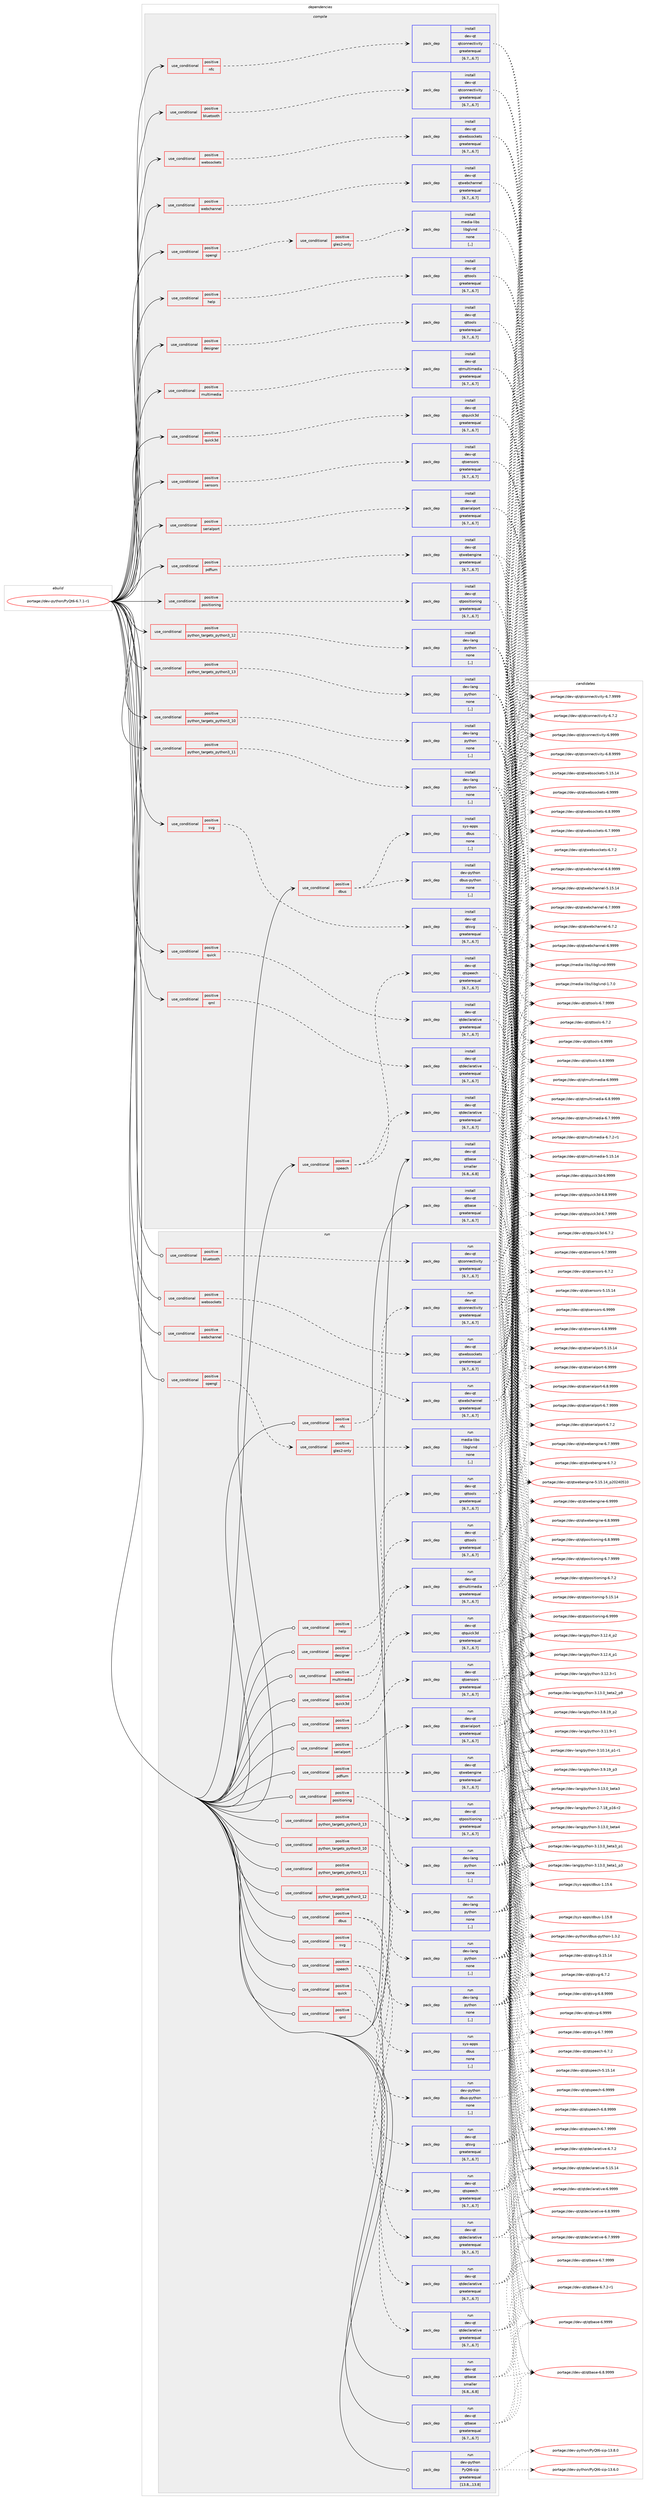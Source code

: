 digraph prolog {

# *************
# Graph options
# *************

newrank=true;
concentrate=true;
compound=true;
graph [rankdir=LR,fontname=Helvetica,fontsize=10,ranksep=1.5];#, ranksep=2.5, nodesep=0.2];
edge  [arrowhead=vee];
node  [fontname=Helvetica,fontsize=10];

# **********
# The ebuild
# **********

subgraph cluster_leftcol {
color=gray;
label=<<i>ebuild</i>>;
id [label="portage://dev-python/PyQt6-6.7.1-r1", color=red, width=4, href="../dev-python/PyQt6-6.7.1-r1.svg"];
}

# ****************
# The dependencies
# ****************

subgraph cluster_midcol {
color=gray;
label=<<i>dependencies</i>>;
subgraph cluster_compile {
fillcolor="#eeeeee";
style=filled;
label=<<i>compile</i>>;
subgraph cond30766 {
dependency141525 [label=<<TABLE BORDER="0" CELLBORDER="1" CELLSPACING="0" CELLPADDING="4"><TR><TD ROWSPAN="3" CELLPADDING="10">use_conditional</TD></TR><TR><TD>positive</TD></TR><TR><TD>bluetooth</TD></TR></TABLE>>, shape=none, color=red];
subgraph pack109513 {
dependency141526 [label=<<TABLE BORDER="0" CELLBORDER="1" CELLSPACING="0" CELLPADDING="4" WIDTH="220"><TR><TD ROWSPAN="6" CELLPADDING="30">pack_dep</TD></TR><TR><TD WIDTH="110">install</TD></TR><TR><TD>dev-qt</TD></TR><TR><TD>qtconnectivity</TD></TR><TR><TD>greaterequal</TD></TR><TR><TD>[6.7,,,6.7]</TD></TR></TABLE>>, shape=none, color=blue];
}
dependency141525:e -> dependency141526:w [weight=20,style="dashed",arrowhead="vee"];
}
id:e -> dependency141525:w [weight=20,style="solid",arrowhead="vee"];
subgraph cond30767 {
dependency141527 [label=<<TABLE BORDER="0" CELLBORDER="1" CELLSPACING="0" CELLPADDING="4"><TR><TD ROWSPAN="3" CELLPADDING="10">use_conditional</TD></TR><TR><TD>positive</TD></TR><TR><TD>dbus</TD></TR></TABLE>>, shape=none, color=red];
subgraph pack109514 {
dependency141528 [label=<<TABLE BORDER="0" CELLBORDER="1" CELLSPACING="0" CELLPADDING="4" WIDTH="220"><TR><TD ROWSPAN="6" CELLPADDING="30">pack_dep</TD></TR><TR><TD WIDTH="110">install</TD></TR><TR><TD>dev-python</TD></TR><TR><TD>dbus-python</TD></TR><TR><TD>none</TD></TR><TR><TD>[,,]</TD></TR></TABLE>>, shape=none, color=blue];
}
dependency141527:e -> dependency141528:w [weight=20,style="dashed",arrowhead="vee"];
subgraph pack109515 {
dependency141529 [label=<<TABLE BORDER="0" CELLBORDER="1" CELLSPACING="0" CELLPADDING="4" WIDTH="220"><TR><TD ROWSPAN="6" CELLPADDING="30">pack_dep</TD></TR><TR><TD WIDTH="110">install</TD></TR><TR><TD>sys-apps</TD></TR><TR><TD>dbus</TD></TR><TR><TD>none</TD></TR><TR><TD>[,,]</TD></TR></TABLE>>, shape=none, color=blue];
}
dependency141527:e -> dependency141529:w [weight=20,style="dashed",arrowhead="vee"];
}
id:e -> dependency141527:w [weight=20,style="solid",arrowhead="vee"];
subgraph cond30768 {
dependency141530 [label=<<TABLE BORDER="0" CELLBORDER="1" CELLSPACING="0" CELLPADDING="4"><TR><TD ROWSPAN="3" CELLPADDING="10">use_conditional</TD></TR><TR><TD>positive</TD></TR><TR><TD>designer</TD></TR></TABLE>>, shape=none, color=red];
subgraph pack109516 {
dependency141531 [label=<<TABLE BORDER="0" CELLBORDER="1" CELLSPACING="0" CELLPADDING="4" WIDTH="220"><TR><TD ROWSPAN="6" CELLPADDING="30">pack_dep</TD></TR><TR><TD WIDTH="110">install</TD></TR><TR><TD>dev-qt</TD></TR><TR><TD>qttools</TD></TR><TR><TD>greaterequal</TD></TR><TR><TD>[6.7,,,6.7]</TD></TR></TABLE>>, shape=none, color=blue];
}
dependency141530:e -> dependency141531:w [weight=20,style="dashed",arrowhead="vee"];
}
id:e -> dependency141530:w [weight=20,style="solid",arrowhead="vee"];
subgraph cond30769 {
dependency141532 [label=<<TABLE BORDER="0" CELLBORDER="1" CELLSPACING="0" CELLPADDING="4"><TR><TD ROWSPAN="3" CELLPADDING="10">use_conditional</TD></TR><TR><TD>positive</TD></TR><TR><TD>help</TD></TR></TABLE>>, shape=none, color=red];
subgraph pack109517 {
dependency141533 [label=<<TABLE BORDER="0" CELLBORDER="1" CELLSPACING="0" CELLPADDING="4" WIDTH="220"><TR><TD ROWSPAN="6" CELLPADDING="30">pack_dep</TD></TR><TR><TD WIDTH="110">install</TD></TR><TR><TD>dev-qt</TD></TR><TR><TD>qttools</TD></TR><TR><TD>greaterequal</TD></TR><TR><TD>[6.7,,,6.7]</TD></TR></TABLE>>, shape=none, color=blue];
}
dependency141532:e -> dependency141533:w [weight=20,style="dashed",arrowhead="vee"];
}
id:e -> dependency141532:w [weight=20,style="solid",arrowhead="vee"];
subgraph cond30770 {
dependency141534 [label=<<TABLE BORDER="0" CELLBORDER="1" CELLSPACING="0" CELLPADDING="4"><TR><TD ROWSPAN="3" CELLPADDING="10">use_conditional</TD></TR><TR><TD>positive</TD></TR><TR><TD>multimedia</TD></TR></TABLE>>, shape=none, color=red];
subgraph pack109518 {
dependency141535 [label=<<TABLE BORDER="0" CELLBORDER="1" CELLSPACING="0" CELLPADDING="4" WIDTH="220"><TR><TD ROWSPAN="6" CELLPADDING="30">pack_dep</TD></TR><TR><TD WIDTH="110">install</TD></TR><TR><TD>dev-qt</TD></TR><TR><TD>qtmultimedia</TD></TR><TR><TD>greaterequal</TD></TR><TR><TD>[6.7,,,6.7]</TD></TR></TABLE>>, shape=none, color=blue];
}
dependency141534:e -> dependency141535:w [weight=20,style="dashed",arrowhead="vee"];
}
id:e -> dependency141534:w [weight=20,style="solid",arrowhead="vee"];
subgraph cond30771 {
dependency141536 [label=<<TABLE BORDER="0" CELLBORDER="1" CELLSPACING="0" CELLPADDING="4"><TR><TD ROWSPAN="3" CELLPADDING="10">use_conditional</TD></TR><TR><TD>positive</TD></TR><TR><TD>nfc</TD></TR></TABLE>>, shape=none, color=red];
subgraph pack109519 {
dependency141537 [label=<<TABLE BORDER="0" CELLBORDER="1" CELLSPACING="0" CELLPADDING="4" WIDTH="220"><TR><TD ROWSPAN="6" CELLPADDING="30">pack_dep</TD></TR><TR><TD WIDTH="110">install</TD></TR><TR><TD>dev-qt</TD></TR><TR><TD>qtconnectivity</TD></TR><TR><TD>greaterequal</TD></TR><TR><TD>[6.7,,,6.7]</TD></TR></TABLE>>, shape=none, color=blue];
}
dependency141536:e -> dependency141537:w [weight=20,style="dashed",arrowhead="vee"];
}
id:e -> dependency141536:w [weight=20,style="solid",arrowhead="vee"];
subgraph cond30772 {
dependency141538 [label=<<TABLE BORDER="0" CELLBORDER="1" CELLSPACING="0" CELLPADDING="4"><TR><TD ROWSPAN="3" CELLPADDING="10">use_conditional</TD></TR><TR><TD>positive</TD></TR><TR><TD>opengl</TD></TR></TABLE>>, shape=none, color=red];
subgraph cond30773 {
dependency141539 [label=<<TABLE BORDER="0" CELLBORDER="1" CELLSPACING="0" CELLPADDING="4"><TR><TD ROWSPAN="3" CELLPADDING="10">use_conditional</TD></TR><TR><TD>positive</TD></TR><TR><TD>gles2-only</TD></TR></TABLE>>, shape=none, color=red];
subgraph pack109520 {
dependency141540 [label=<<TABLE BORDER="0" CELLBORDER="1" CELLSPACING="0" CELLPADDING="4" WIDTH="220"><TR><TD ROWSPAN="6" CELLPADDING="30">pack_dep</TD></TR><TR><TD WIDTH="110">install</TD></TR><TR><TD>media-libs</TD></TR><TR><TD>libglvnd</TD></TR><TR><TD>none</TD></TR><TR><TD>[,,]</TD></TR></TABLE>>, shape=none, color=blue];
}
dependency141539:e -> dependency141540:w [weight=20,style="dashed",arrowhead="vee"];
}
dependency141538:e -> dependency141539:w [weight=20,style="dashed",arrowhead="vee"];
}
id:e -> dependency141538:w [weight=20,style="solid",arrowhead="vee"];
subgraph cond30774 {
dependency141541 [label=<<TABLE BORDER="0" CELLBORDER="1" CELLSPACING="0" CELLPADDING="4"><TR><TD ROWSPAN="3" CELLPADDING="10">use_conditional</TD></TR><TR><TD>positive</TD></TR><TR><TD>pdfium</TD></TR></TABLE>>, shape=none, color=red];
subgraph pack109521 {
dependency141542 [label=<<TABLE BORDER="0" CELLBORDER="1" CELLSPACING="0" CELLPADDING="4" WIDTH="220"><TR><TD ROWSPAN="6" CELLPADDING="30">pack_dep</TD></TR><TR><TD WIDTH="110">install</TD></TR><TR><TD>dev-qt</TD></TR><TR><TD>qtwebengine</TD></TR><TR><TD>greaterequal</TD></TR><TR><TD>[6.7,,,6.7]</TD></TR></TABLE>>, shape=none, color=blue];
}
dependency141541:e -> dependency141542:w [weight=20,style="dashed",arrowhead="vee"];
}
id:e -> dependency141541:w [weight=20,style="solid",arrowhead="vee"];
subgraph cond30775 {
dependency141543 [label=<<TABLE BORDER="0" CELLBORDER="1" CELLSPACING="0" CELLPADDING="4"><TR><TD ROWSPAN="3" CELLPADDING="10">use_conditional</TD></TR><TR><TD>positive</TD></TR><TR><TD>positioning</TD></TR></TABLE>>, shape=none, color=red];
subgraph pack109522 {
dependency141544 [label=<<TABLE BORDER="0" CELLBORDER="1" CELLSPACING="0" CELLPADDING="4" WIDTH="220"><TR><TD ROWSPAN="6" CELLPADDING="30">pack_dep</TD></TR><TR><TD WIDTH="110">install</TD></TR><TR><TD>dev-qt</TD></TR><TR><TD>qtpositioning</TD></TR><TR><TD>greaterequal</TD></TR><TR><TD>[6.7,,,6.7]</TD></TR></TABLE>>, shape=none, color=blue];
}
dependency141543:e -> dependency141544:w [weight=20,style="dashed",arrowhead="vee"];
}
id:e -> dependency141543:w [weight=20,style="solid",arrowhead="vee"];
subgraph cond30776 {
dependency141545 [label=<<TABLE BORDER="0" CELLBORDER="1" CELLSPACING="0" CELLPADDING="4"><TR><TD ROWSPAN="3" CELLPADDING="10">use_conditional</TD></TR><TR><TD>positive</TD></TR><TR><TD>python_targets_python3_10</TD></TR></TABLE>>, shape=none, color=red];
subgraph pack109523 {
dependency141546 [label=<<TABLE BORDER="0" CELLBORDER="1" CELLSPACING="0" CELLPADDING="4" WIDTH="220"><TR><TD ROWSPAN="6" CELLPADDING="30">pack_dep</TD></TR><TR><TD WIDTH="110">install</TD></TR><TR><TD>dev-lang</TD></TR><TR><TD>python</TD></TR><TR><TD>none</TD></TR><TR><TD>[,,]</TD></TR></TABLE>>, shape=none, color=blue];
}
dependency141545:e -> dependency141546:w [weight=20,style="dashed",arrowhead="vee"];
}
id:e -> dependency141545:w [weight=20,style="solid",arrowhead="vee"];
subgraph cond30777 {
dependency141547 [label=<<TABLE BORDER="0" CELLBORDER="1" CELLSPACING="0" CELLPADDING="4"><TR><TD ROWSPAN="3" CELLPADDING="10">use_conditional</TD></TR><TR><TD>positive</TD></TR><TR><TD>python_targets_python3_11</TD></TR></TABLE>>, shape=none, color=red];
subgraph pack109524 {
dependency141548 [label=<<TABLE BORDER="0" CELLBORDER="1" CELLSPACING="0" CELLPADDING="4" WIDTH="220"><TR><TD ROWSPAN="6" CELLPADDING="30">pack_dep</TD></TR><TR><TD WIDTH="110">install</TD></TR><TR><TD>dev-lang</TD></TR><TR><TD>python</TD></TR><TR><TD>none</TD></TR><TR><TD>[,,]</TD></TR></TABLE>>, shape=none, color=blue];
}
dependency141547:e -> dependency141548:w [weight=20,style="dashed",arrowhead="vee"];
}
id:e -> dependency141547:w [weight=20,style="solid",arrowhead="vee"];
subgraph cond30778 {
dependency141549 [label=<<TABLE BORDER="0" CELLBORDER="1" CELLSPACING="0" CELLPADDING="4"><TR><TD ROWSPAN="3" CELLPADDING="10">use_conditional</TD></TR><TR><TD>positive</TD></TR><TR><TD>python_targets_python3_12</TD></TR></TABLE>>, shape=none, color=red];
subgraph pack109525 {
dependency141550 [label=<<TABLE BORDER="0" CELLBORDER="1" CELLSPACING="0" CELLPADDING="4" WIDTH="220"><TR><TD ROWSPAN="6" CELLPADDING="30">pack_dep</TD></TR><TR><TD WIDTH="110">install</TD></TR><TR><TD>dev-lang</TD></TR><TR><TD>python</TD></TR><TR><TD>none</TD></TR><TR><TD>[,,]</TD></TR></TABLE>>, shape=none, color=blue];
}
dependency141549:e -> dependency141550:w [weight=20,style="dashed",arrowhead="vee"];
}
id:e -> dependency141549:w [weight=20,style="solid",arrowhead="vee"];
subgraph cond30779 {
dependency141551 [label=<<TABLE BORDER="0" CELLBORDER="1" CELLSPACING="0" CELLPADDING="4"><TR><TD ROWSPAN="3" CELLPADDING="10">use_conditional</TD></TR><TR><TD>positive</TD></TR><TR><TD>python_targets_python3_13</TD></TR></TABLE>>, shape=none, color=red];
subgraph pack109526 {
dependency141552 [label=<<TABLE BORDER="0" CELLBORDER="1" CELLSPACING="0" CELLPADDING="4" WIDTH="220"><TR><TD ROWSPAN="6" CELLPADDING="30">pack_dep</TD></TR><TR><TD WIDTH="110">install</TD></TR><TR><TD>dev-lang</TD></TR><TR><TD>python</TD></TR><TR><TD>none</TD></TR><TR><TD>[,,]</TD></TR></TABLE>>, shape=none, color=blue];
}
dependency141551:e -> dependency141552:w [weight=20,style="dashed",arrowhead="vee"];
}
id:e -> dependency141551:w [weight=20,style="solid",arrowhead="vee"];
subgraph cond30780 {
dependency141553 [label=<<TABLE BORDER="0" CELLBORDER="1" CELLSPACING="0" CELLPADDING="4"><TR><TD ROWSPAN="3" CELLPADDING="10">use_conditional</TD></TR><TR><TD>positive</TD></TR><TR><TD>qml</TD></TR></TABLE>>, shape=none, color=red];
subgraph pack109527 {
dependency141554 [label=<<TABLE BORDER="0" CELLBORDER="1" CELLSPACING="0" CELLPADDING="4" WIDTH="220"><TR><TD ROWSPAN="6" CELLPADDING="30">pack_dep</TD></TR><TR><TD WIDTH="110">install</TD></TR><TR><TD>dev-qt</TD></TR><TR><TD>qtdeclarative</TD></TR><TR><TD>greaterequal</TD></TR><TR><TD>[6.7,,,6.7]</TD></TR></TABLE>>, shape=none, color=blue];
}
dependency141553:e -> dependency141554:w [weight=20,style="dashed",arrowhead="vee"];
}
id:e -> dependency141553:w [weight=20,style="solid",arrowhead="vee"];
subgraph cond30781 {
dependency141555 [label=<<TABLE BORDER="0" CELLBORDER="1" CELLSPACING="0" CELLPADDING="4"><TR><TD ROWSPAN="3" CELLPADDING="10">use_conditional</TD></TR><TR><TD>positive</TD></TR><TR><TD>quick</TD></TR></TABLE>>, shape=none, color=red];
subgraph pack109528 {
dependency141556 [label=<<TABLE BORDER="0" CELLBORDER="1" CELLSPACING="0" CELLPADDING="4" WIDTH="220"><TR><TD ROWSPAN="6" CELLPADDING="30">pack_dep</TD></TR><TR><TD WIDTH="110">install</TD></TR><TR><TD>dev-qt</TD></TR><TR><TD>qtdeclarative</TD></TR><TR><TD>greaterequal</TD></TR><TR><TD>[6.7,,,6.7]</TD></TR></TABLE>>, shape=none, color=blue];
}
dependency141555:e -> dependency141556:w [weight=20,style="dashed",arrowhead="vee"];
}
id:e -> dependency141555:w [weight=20,style="solid",arrowhead="vee"];
subgraph cond30782 {
dependency141557 [label=<<TABLE BORDER="0" CELLBORDER="1" CELLSPACING="0" CELLPADDING="4"><TR><TD ROWSPAN="3" CELLPADDING="10">use_conditional</TD></TR><TR><TD>positive</TD></TR><TR><TD>quick3d</TD></TR></TABLE>>, shape=none, color=red];
subgraph pack109529 {
dependency141558 [label=<<TABLE BORDER="0" CELLBORDER="1" CELLSPACING="0" CELLPADDING="4" WIDTH="220"><TR><TD ROWSPAN="6" CELLPADDING="30">pack_dep</TD></TR><TR><TD WIDTH="110">install</TD></TR><TR><TD>dev-qt</TD></TR><TR><TD>qtquick3d</TD></TR><TR><TD>greaterequal</TD></TR><TR><TD>[6.7,,,6.7]</TD></TR></TABLE>>, shape=none, color=blue];
}
dependency141557:e -> dependency141558:w [weight=20,style="dashed",arrowhead="vee"];
}
id:e -> dependency141557:w [weight=20,style="solid",arrowhead="vee"];
subgraph cond30783 {
dependency141559 [label=<<TABLE BORDER="0" CELLBORDER="1" CELLSPACING="0" CELLPADDING="4"><TR><TD ROWSPAN="3" CELLPADDING="10">use_conditional</TD></TR><TR><TD>positive</TD></TR><TR><TD>sensors</TD></TR></TABLE>>, shape=none, color=red];
subgraph pack109530 {
dependency141560 [label=<<TABLE BORDER="0" CELLBORDER="1" CELLSPACING="0" CELLPADDING="4" WIDTH="220"><TR><TD ROWSPAN="6" CELLPADDING="30">pack_dep</TD></TR><TR><TD WIDTH="110">install</TD></TR><TR><TD>dev-qt</TD></TR><TR><TD>qtsensors</TD></TR><TR><TD>greaterequal</TD></TR><TR><TD>[6.7,,,6.7]</TD></TR></TABLE>>, shape=none, color=blue];
}
dependency141559:e -> dependency141560:w [weight=20,style="dashed",arrowhead="vee"];
}
id:e -> dependency141559:w [weight=20,style="solid",arrowhead="vee"];
subgraph cond30784 {
dependency141561 [label=<<TABLE BORDER="0" CELLBORDER="1" CELLSPACING="0" CELLPADDING="4"><TR><TD ROWSPAN="3" CELLPADDING="10">use_conditional</TD></TR><TR><TD>positive</TD></TR><TR><TD>serialport</TD></TR></TABLE>>, shape=none, color=red];
subgraph pack109531 {
dependency141562 [label=<<TABLE BORDER="0" CELLBORDER="1" CELLSPACING="0" CELLPADDING="4" WIDTH="220"><TR><TD ROWSPAN="6" CELLPADDING="30">pack_dep</TD></TR><TR><TD WIDTH="110">install</TD></TR><TR><TD>dev-qt</TD></TR><TR><TD>qtserialport</TD></TR><TR><TD>greaterequal</TD></TR><TR><TD>[6.7,,,6.7]</TD></TR></TABLE>>, shape=none, color=blue];
}
dependency141561:e -> dependency141562:w [weight=20,style="dashed",arrowhead="vee"];
}
id:e -> dependency141561:w [weight=20,style="solid",arrowhead="vee"];
subgraph cond30785 {
dependency141563 [label=<<TABLE BORDER="0" CELLBORDER="1" CELLSPACING="0" CELLPADDING="4"><TR><TD ROWSPAN="3" CELLPADDING="10">use_conditional</TD></TR><TR><TD>positive</TD></TR><TR><TD>speech</TD></TR></TABLE>>, shape=none, color=red];
subgraph pack109532 {
dependency141564 [label=<<TABLE BORDER="0" CELLBORDER="1" CELLSPACING="0" CELLPADDING="4" WIDTH="220"><TR><TD ROWSPAN="6" CELLPADDING="30">pack_dep</TD></TR><TR><TD WIDTH="110">install</TD></TR><TR><TD>dev-qt</TD></TR><TR><TD>qtdeclarative</TD></TR><TR><TD>greaterequal</TD></TR><TR><TD>[6.7,,,6.7]</TD></TR></TABLE>>, shape=none, color=blue];
}
dependency141563:e -> dependency141564:w [weight=20,style="dashed",arrowhead="vee"];
subgraph pack109533 {
dependency141565 [label=<<TABLE BORDER="0" CELLBORDER="1" CELLSPACING="0" CELLPADDING="4" WIDTH="220"><TR><TD ROWSPAN="6" CELLPADDING="30">pack_dep</TD></TR><TR><TD WIDTH="110">install</TD></TR><TR><TD>dev-qt</TD></TR><TR><TD>qtspeech</TD></TR><TR><TD>greaterequal</TD></TR><TR><TD>[6.7,,,6.7]</TD></TR></TABLE>>, shape=none, color=blue];
}
dependency141563:e -> dependency141565:w [weight=20,style="dashed",arrowhead="vee"];
}
id:e -> dependency141563:w [weight=20,style="solid",arrowhead="vee"];
subgraph cond30786 {
dependency141566 [label=<<TABLE BORDER="0" CELLBORDER="1" CELLSPACING="0" CELLPADDING="4"><TR><TD ROWSPAN="3" CELLPADDING="10">use_conditional</TD></TR><TR><TD>positive</TD></TR><TR><TD>svg</TD></TR></TABLE>>, shape=none, color=red];
subgraph pack109534 {
dependency141567 [label=<<TABLE BORDER="0" CELLBORDER="1" CELLSPACING="0" CELLPADDING="4" WIDTH="220"><TR><TD ROWSPAN="6" CELLPADDING="30">pack_dep</TD></TR><TR><TD WIDTH="110">install</TD></TR><TR><TD>dev-qt</TD></TR><TR><TD>qtsvg</TD></TR><TR><TD>greaterequal</TD></TR><TR><TD>[6.7,,,6.7]</TD></TR></TABLE>>, shape=none, color=blue];
}
dependency141566:e -> dependency141567:w [weight=20,style="dashed",arrowhead="vee"];
}
id:e -> dependency141566:w [weight=20,style="solid",arrowhead="vee"];
subgraph cond30787 {
dependency141568 [label=<<TABLE BORDER="0" CELLBORDER="1" CELLSPACING="0" CELLPADDING="4"><TR><TD ROWSPAN="3" CELLPADDING="10">use_conditional</TD></TR><TR><TD>positive</TD></TR><TR><TD>webchannel</TD></TR></TABLE>>, shape=none, color=red];
subgraph pack109535 {
dependency141569 [label=<<TABLE BORDER="0" CELLBORDER="1" CELLSPACING="0" CELLPADDING="4" WIDTH="220"><TR><TD ROWSPAN="6" CELLPADDING="30">pack_dep</TD></TR><TR><TD WIDTH="110">install</TD></TR><TR><TD>dev-qt</TD></TR><TR><TD>qtwebchannel</TD></TR><TR><TD>greaterequal</TD></TR><TR><TD>[6.7,,,6.7]</TD></TR></TABLE>>, shape=none, color=blue];
}
dependency141568:e -> dependency141569:w [weight=20,style="dashed",arrowhead="vee"];
}
id:e -> dependency141568:w [weight=20,style="solid",arrowhead="vee"];
subgraph cond30788 {
dependency141570 [label=<<TABLE BORDER="0" CELLBORDER="1" CELLSPACING="0" CELLPADDING="4"><TR><TD ROWSPAN="3" CELLPADDING="10">use_conditional</TD></TR><TR><TD>positive</TD></TR><TR><TD>websockets</TD></TR></TABLE>>, shape=none, color=red];
subgraph pack109536 {
dependency141571 [label=<<TABLE BORDER="0" CELLBORDER="1" CELLSPACING="0" CELLPADDING="4" WIDTH="220"><TR><TD ROWSPAN="6" CELLPADDING="30">pack_dep</TD></TR><TR><TD WIDTH="110">install</TD></TR><TR><TD>dev-qt</TD></TR><TR><TD>qtwebsockets</TD></TR><TR><TD>greaterequal</TD></TR><TR><TD>[6.7,,,6.7]</TD></TR></TABLE>>, shape=none, color=blue];
}
dependency141570:e -> dependency141571:w [weight=20,style="dashed",arrowhead="vee"];
}
id:e -> dependency141570:w [weight=20,style="solid",arrowhead="vee"];
subgraph pack109537 {
dependency141572 [label=<<TABLE BORDER="0" CELLBORDER="1" CELLSPACING="0" CELLPADDING="4" WIDTH="220"><TR><TD ROWSPAN="6" CELLPADDING="30">pack_dep</TD></TR><TR><TD WIDTH="110">install</TD></TR><TR><TD>dev-qt</TD></TR><TR><TD>qtbase</TD></TR><TR><TD>greaterequal</TD></TR><TR><TD>[6.7,,,6.7]</TD></TR></TABLE>>, shape=none, color=blue];
}
id:e -> dependency141572:w [weight=20,style="solid",arrowhead="vee"];
subgraph pack109538 {
dependency141573 [label=<<TABLE BORDER="0" CELLBORDER="1" CELLSPACING="0" CELLPADDING="4" WIDTH="220"><TR><TD ROWSPAN="6" CELLPADDING="30">pack_dep</TD></TR><TR><TD WIDTH="110">install</TD></TR><TR><TD>dev-qt</TD></TR><TR><TD>qtbase</TD></TR><TR><TD>smaller</TD></TR><TR><TD>[6.8,,,6.8]</TD></TR></TABLE>>, shape=none, color=blue];
}
id:e -> dependency141573:w [weight=20,style="solid",arrowhead="vee"];
}
subgraph cluster_compileandrun {
fillcolor="#eeeeee";
style=filled;
label=<<i>compile and run</i>>;
}
subgraph cluster_run {
fillcolor="#eeeeee";
style=filled;
label=<<i>run</i>>;
subgraph cond30789 {
dependency141574 [label=<<TABLE BORDER="0" CELLBORDER="1" CELLSPACING="0" CELLPADDING="4"><TR><TD ROWSPAN="3" CELLPADDING="10">use_conditional</TD></TR><TR><TD>positive</TD></TR><TR><TD>bluetooth</TD></TR></TABLE>>, shape=none, color=red];
subgraph pack109539 {
dependency141575 [label=<<TABLE BORDER="0" CELLBORDER="1" CELLSPACING="0" CELLPADDING="4" WIDTH="220"><TR><TD ROWSPAN="6" CELLPADDING="30">pack_dep</TD></TR><TR><TD WIDTH="110">run</TD></TR><TR><TD>dev-qt</TD></TR><TR><TD>qtconnectivity</TD></TR><TR><TD>greaterequal</TD></TR><TR><TD>[6.7,,,6.7]</TD></TR></TABLE>>, shape=none, color=blue];
}
dependency141574:e -> dependency141575:w [weight=20,style="dashed",arrowhead="vee"];
}
id:e -> dependency141574:w [weight=20,style="solid",arrowhead="odot"];
subgraph cond30790 {
dependency141576 [label=<<TABLE BORDER="0" CELLBORDER="1" CELLSPACING="0" CELLPADDING="4"><TR><TD ROWSPAN="3" CELLPADDING="10">use_conditional</TD></TR><TR><TD>positive</TD></TR><TR><TD>dbus</TD></TR></TABLE>>, shape=none, color=red];
subgraph pack109540 {
dependency141577 [label=<<TABLE BORDER="0" CELLBORDER="1" CELLSPACING="0" CELLPADDING="4" WIDTH="220"><TR><TD ROWSPAN="6" CELLPADDING="30">pack_dep</TD></TR><TR><TD WIDTH="110">run</TD></TR><TR><TD>dev-python</TD></TR><TR><TD>dbus-python</TD></TR><TR><TD>none</TD></TR><TR><TD>[,,]</TD></TR></TABLE>>, shape=none, color=blue];
}
dependency141576:e -> dependency141577:w [weight=20,style="dashed",arrowhead="vee"];
subgraph pack109541 {
dependency141578 [label=<<TABLE BORDER="0" CELLBORDER="1" CELLSPACING="0" CELLPADDING="4" WIDTH="220"><TR><TD ROWSPAN="6" CELLPADDING="30">pack_dep</TD></TR><TR><TD WIDTH="110">run</TD></TR><TR><TD>sys-apps</TD></TR><TR><TD>dbus</TD></TR><TR><TD>none</TD></TR><TR><TD>[,,]</TD></TR></TABLE>>, shape=none, color=blue];
}
dependency141576:e -> dependency141578:w [weight=20,style="dashed",arrowhead="vee"];
}
id:e -> dependency141576:w [weight=20,style="solid",arrowhead="odot"];
subgraph cond30791 {
dependency141579 [label=<<TABLE BORDER="0" CELLBORDER="1" CELLSPACING="0" CELLPADDING="4"><TR><TD ROWSPAN="3" CELLPADDING="10">use_conditional</TD></TR><TR><TD>positive</TD></TR><TR><TD>designer</TD></TR></TABLE>>, shape=none, color=red];
subgraph pack109542 {
dependency141580 [label=<<TABLE BORDER="0" CELLBORDER="1" CELLSPACING="0" CELLPADDING="4" WIDTH="220"><TR><TD ROWSPAN="6" CELLPADDING="30">pack_dep</TD></TR><TR><TD WIDTH="110">run</TD></TR><TR><TD>dev-qt</TD></TR><TR><TD>qttools</TD></TR><TR><TD>greaterequal</TD></TR><TR><TD>[6.7,,,6.7]</TD></TR></TABLE>>, shape=none, color=blue];
}
dependency141579:e -> dependency141580:w [weight=20,style="dashed",arrowhead="vee"];
}
id:e -> dependency141579:w [weight=20,style="solid",arrowhead="odot"];
subgraph cond30792 {
dependency141581 [label=<<TABLE BORDER="0" CELLBORDER="1" CELLSPACING="0" CELLPADDING="4"><TR><TD ROWSPAN="3" CELLPADDING="10">use_conditional</TD></TR><TR><TD>positive</TD></TR><TR><TD>help</TD></TR></TABLE>>, shape=none, color=red];
subgraph pack109543 {
dependency141582 [label=<<TABLE BORDER="0" CELLBORDER="1" CELLSPACING="0" CELLPADDING="4" WIDTH="220"><TR><TD ROWSPAN="6" CELLPADDING="30">pack_dep</TD></TR><TR><TD WIDTH="110">run</TD></TR><TR><TD>dev-qt</TD></TR><TR><TD>qttools</TD></TR><TR><TD>greaterequal</TD></TR><TR><TD>[6.7,,,6.7]</TD></TR></TABLE>>, shape=none, color=blue];
}
dependency141581:e -> dependency141582:w [weight=20,style="dashed",arrowhead="vee"];
}
id:e -> dependency141581:w [weight=20,style="solid",arrowhead="odot"];
subgraph cond30793 {
dependency141583 [label=<<TABLE BORDER="0" CELLBORDER="1" CELLSPACING="0" CELLPADDING="4"><TR><TD ROWSPAN="3" CELLPADDING="10">use_conditional</TD></TR><TR><TD>positive</TD></TR><TR><TD>multimedia</TD></TR></TABLE>>, shape=none, color=red];
subgraph pack109544 {
dependency141584 [label=<<TABLE BORDER="0" CELLBORDER="1" CELLSPACING="0" CELLPADDING="4" WIDTH="220"><TR><TD ROWSPAN="6" CELLPADDING="30">pack_dep</TD></TR><TR><TD WIDTH="110">run</TD></TR><TR><TD>dev-qt</TD></TR><TR><TD>qtmultimedia</TD></TR><TR><TD>greaterequal</TD></TR><TR><TD>[6.7,,,6.7]</TD></TR></TABLE>>, shape=none, color=blue];
}
dependency141583:e -> dependency141584:w [weight=20,style="dashed",arrowhead="vee"];
}
id:e -> dependency141583:w [weight=20,style="solid",arrowhead="odot"];
subgraph cond30794 {
dependency141585 [label=<<TABLE BORDER="0" CELLBORDER="1" CELLSPACING="0" CELLPADDING="4"><TR><TD ROWSPAN="3" CELLPADDING="10">use_conditional</TD></TR><TR><TD>positive</TD></TR><TR><TD>nfc</TD></TR></TABLE>>, shape=none, color=red];
subgraph pack109545 {
dependency141586 [label=<<TABLE BORDER="0" CELLBORDER="1" CELLSPACING="0" CELLPADDING="4" WIDTH="220"><TR><TD ROWSPAN="6" CELLPADDING="30">pack_dep</TD></TR><TR><TD WIDTH="110">run</TD></TR><TR><TD>dev-qt</TD></TR><TR><TD>qtconnectivity</TD></TR><TR><TD>greaterequal</TD></TR><TR><TD>[6.7,,,6.7]</TD></TR></TABLE>>, shape=none, color=blue];
}
dependency141585:e -> dependency141586:w [weight=20,style="dashed",arrowhead="vee"];
}
id:e -> dependency141585:w [weight=20,style="solid",arrowhead="odot"];
subgraph cond30795 {
dependency141587 [label=<<TABLE BORDER="0" CELLBORDER="1" CELLSPACING="0" CELLPADDING="4"><TR><TD ROWSPAN="3" CELLPADDING="10">use_conditional</TD></TR><TR><TD>positive</TD></TR><TR><TD>opengl</TD></TR></TABLE>>, shape=none, color=red];
subgraph cond30796 {
dependency141588 [label=<<TABLE BORDER="0" CELLBORDER="1" CELLSPACING="0" CELLPADDING="4"><TR><TD ROWSPAN="3" CELLPADDING="10">use_conditional</TD></TR><TR><TD>positive</TD></TR><TR><TD>gles2-only</TD></TR></TABLE>>, shape=none, color=red];
subgraph pack109546 {
dependency141589 [label=<<TABLE BORDER="0" CELLBORDER="1" CELLSPACING="0" CELLPADDING="4" WIDTH="220"><TR><TD ROWSPAN="6" CELLPADDING="30">pack_dep</TD></TR><TR><TD WIDTH="110">run</TD></TR><TR><TD>media-libs</TD></TR><TR><TD>libglvnd</TD></TR><TR><TD>none</TD></TR><TR><TD>[,,]</TD></TR></TABLE>>, shape=none, color=blue];
}
dependency141588:e -> dependency141589:w [weight=20,style="dashed",arrowhead="vee"];
}
dependency141587:e -> dependency141588:w [weight=20,style="dashed",arrowhead="vee"];
}
id:e -> dependency141587:w [weight=20,style="solid",arrowhead="odot"];
subgraph cond30797 {
dependency141590 [label=<<TABLE BORDER="0" CELLBORDER="1" CELLSPACING="0" CELLPADDING="4"><TR><TD ROWSPAN="3" CELLPADDING="10">use_conditional</TD></TR><TR><TD>positive</TD></TR><TR><TD>pdfium</TD></TR></TABLE>>, shape=none, color=red];
subgraph pack109547 {
dependency141591 [label=<<TABLE BORDER="0" CELLBORDER="1" CELLSPACING="0" CELLPADDING="4" WIDTH="220"><TR><TD ROWSPAN="6" CELLPADDING="30">pack_dep</TD></TR><TR><TD WIDTH="110">run</TD></TR><TR><TD>dev-qt</TD></TR><TR><TD>qtwebengine</TD></TR><TR><TD>greaterequal</TD></TR><TR><TD>[6.7,,,6.7]</TD></TR></TABLE>>, shape=none, color=blue];
}
dependency141590:e -> dependency141591:w [weight=20,style="dashed",arrowhead="vee"];
}
id:e -> dependency141590:w [weight=20,style="solid",arrowhead="odot"];
subgraph cond30798 {
dependency141592 [label=<<TABLE BORDER="0" CELLBORDER="1" CELLSPACING="0" CELLPADDING="4"><TR><TD ROWSPAN="3" CELLPADDING="10">use_conditional</TD></TR><TR><TD>positive</TD></TR><TR><TD>positioning</TD></TR></TABLE>>, shape=none, color=red];
subgraph pack109548 {
dependency141593 [label=<<TABLE BORDER="0" CELLBORDER="1" CELLSPACING="0" CELLPADDING="4" WIDTH="220"><TR><TD ROWSPAN="6" CELLPADDING="30">pack_dep</TD></TR><TR><TD WIDTH="110">run</TD></TR><TR><TD>dev-qt</TD></TR><TR><TD>qtpositioning</TD></TR><TR><TD>greaterequal</TD></TR><TR><TD>[6.7,,,6.7]</TD></TR></TABLE>>, shape=none, color=blue];
}
dependency141592:e -> dependency141593:w [weight=20,style="dashed",arrowhead="vee"];
}
id:e -> dependency141592:w [weight=20,style="solid",arrowhead="odot"];
subgraph cond30799 {
dependency141594 [label=<<TABLE BORDER="0" CELLBORDER="1" CELLSPACING="0" CELLPADDING="4"><TR><TD ROWSPAN="3" CELLPADDING="10">use_conditional</TD></TR><TR><TD>positive</TD></TR><TR><TD>python_targets_python3_10</TD></TR></TABLE>>, shape=none, color=red];
subgraph pack109549 {
dependency141595 [label=<<TABLE BORDER="0" CELLBORDER="1" CELLSPACING="0" CELLPADDING="4" WIDTH="220"><TR><TD ROWSPAN="6" CELLPADDING="30">pack_dep</TD></TR><TR><TD WIDTH="110">run</TD></TR><TR><TD>dev-lang</TD></TR><TR><TD>python</TD></TR><TR><TD>none</TD></TR><TR><TD>[,,]</TD></TR></TABLE>>, shape=none, color=blue];
}
dependency141594:e -> dependency141595:w [weight=20,style="dashed",arrowhead="vee"];
}
id:e -> dependency141594:w [weight=20,style="solid",arrowhead="odot"];
subgraph cond30800 {
dependency141596 [label=<<TABLE BORDER="0" CELLBORDER="1" CELLSPACING="0" CELLPADDING="4"><TR><TD ROWSPAN="3" CELLPADDING="10">use_conditional</TD></TR><TR><TD>positive</TD></TR><TR><TD>python_targets_python3_11</TD></TR></TABLE>>, shape=none, color=red];
subgraph pack109550 {
dependency141597 [label=<<TABLE BORDER="0" CELLBORDER="1" CELLSPACING="0" CELLPADDING="4" WIDTH="220"><TR><TD ROWSPAN="6" CELLPADDING="30">pack_dep</TD></TR><TR><TD WIDTH="110">run</TD></TR><TR><TD>dev-lang</TD></TR><TR><TD>python</TD></TR><TR><TD>none</TD></TR><TR><TD>[,,]</TD></TR></TABLE>>, shape=none, color=blue];
}
dependency141596:e -> dependency141597:w [weight=20,style="dashed",arrowhead="vee"];
}
id:e -> dependency141596:w [weight=20,style="solid",arrowhead="odot"];
subgraph cond30801 {
dependency141598 [label=<<TABLE BORDER="0" CELLBORDER="1" CELLSPACING="0" CELLPADDING="4"><TR><TD ROWSPAN="3" CELLPADDING="10">use_conditional</TD></TR><TR><TD>positive</TD></TR><TR><TD>python_targets_python3_12</TD></TR></TABLE>>, shape=none, color=red];
subgraph pack109551 {
dependency141599 [label=<<TABLE BORDER="0" CELLBORDER="1" CELLSPACING="0" CELLPADDING="4" WIDTH="220"><TR><TD ROWSPAN="6" CELLPADDING="30">pack_dep</TD></TR><TR><TD WIDTH="110">run</TD></TR><TR><TD>dev-lang</TD></TR><TR><TD>python</TD></TR><TR><TD>none</TD></TR><TR><TD>[,,]</TD></TR></TABLE>>, shape=none, color=blue];
}
dependency141598:e -> dependency141599:w [weight=20,style="dashed",arrowhead="vee"];
}
id:e -> dependency141598:w [weight=20,style="solid",arrowhead="odot"];
subgraph cond30802 {
dependency141600 [label=<<TABLE BORDER="0" CELLBORDER="1" CELLSPACING="0" CELLPADDING="4"><TR><TD ROWSPAN="3" CELLPADDING="10">use_conditional</TD></TR><TR><TD>positive</TD></TR><TR><TD>python_targets_python3_13</TD></TR></TABLE>>, shape=none, color=red];
subgraph pack109552 {
dependency141601 [label=<<TABLE BORDER="0" CELLBORDER="1" CELLSPACING="0" CELLPADDING="4" WIDTH="220"><TR><TD ROWSPAN="6" CELLPADDING="30">pack_dep</TD></TR><TR><TD WIDTH="110">run</TD></TR><TR><TD>dev-lang</TD></TR><TR><TD>python</TD></TR><TR><TD>none</TD></TR><TR><TD>[,,]</TD></TR></TABLE>>, shape=none, color=blue];
}
dependency141600:e -> dependency141601:w [weight=20,style="dashed",arrowhead="vee"];
}
id:e -> dependency141600:w [weight=20,style="solid",arrowhead="odot"];
subgraph cond30803 {
dependency141602 [label=<<TABLE BORDER="0" CELLBORDER="1" CELLSPACING="0" CELLPADDING="4"><TR><TD ROWSPAN="3" CELLPADDING="10">use_conditional</TD></TR><TR><TD>positive</TD></TR><TR><TD>qml</TD></TR></TABLE>>, shape=none, color=red];
subgraph pack109553 {
dependency141603 [label=<<TABLE BORDER="0" CELLBORDER="1" CELLSPACING="0" CELLPADDING="4" WIDTH="220"><TR><TD ROWSPAN="6" CELLPADDING="30">pack_dep</TD></TR><TR><TD WIDTH="110">run</TD></TR><TR><TD>dev-qt</TD></TR><TR><TD>qtdeclarative</TD></TR><TR><TD>greaterequal</TD></TR><TR><TD>[6.7,,,6.7]</TD></TR></TABLE>>, shape=none, color=blue];
}
dependency141602:e -> dependency141603:w [weight=20,style="dashed",arrowhead="vee"];
}
id:e -> dependency141602:w [weight=20,style="solid",arrowhead="odot"];
subgraph cond30804 {
dependency141604 [label=<<TABLE BORDER="0" CELLBORDER="1" CELLSPACING="0" CELLPADDING="4"><TR><TD ROWSPAN="3" CELLPADDING="10">use_conditional</TD></TR><TR><TD>positive</TD></TR><TR><TD>quick</TD></TR></TABLE>>, shape=none, color=red];
subgraph pack109554 {
dependency141605 [label=<<TABLE BORDER="0" CELLBORDER="1" CELLSPACING="0" CELLPADDING="4" WIDTH="220"><TR><TD ROWSPAN="6" CELLPADDING="30">pack_dep</TD></TR><TR><TD WIDTH="110">run</TD></TR><TR><TD>dev-qt</TD></TR><TR><TD>qtdeclarative</TD></TR><TR><TD>greaterequal</TD></TR><TR><TD>[6.7,,,6.7]</TD></TR></TABLE>>, shape=none, color=blue];
}
dependency141604:e -> dependency141605:w [weight=20,style="dashed",arrowhead="vee"];
}
id:e -> dependency141604:w [weight=20,style="solid",arrowhead="odot"];
subgraph cond30805 {
dependency141606 [label=<<TABLE BORDER="0" CELLBORDER="1" CELLSPACING="0" CELLPADDING="4"><TR><TD ROWSPAN="3" CELLPADDING="10">use_conditional</TD></TR><TR><TD>positive</TD></TR><TR><TD>quick3d</TD></TR></TABLE>>, shape=none, color=red];
subgraph pack109555 {
dependency141607 [label=<<TABLE BORDER="0" CELLBORDER="1" CELLSPACING="0" CELLPADDING="4" WIDTH="220"><TR><TD ROWSPAN="6" CELLPADDING="30">pack_dep</TD></TR><TR><TD WIDTH="110">run</TD></TR><TR><TD>dev-qt</TD></TR><TR><TD>qtquick3d</TD></TR><TR><TD>greaterequal</TD></TR><TR><TD>[6.7,,,6.7]</TD></TR></TABLE>>, shape=none, color=blue];
}
dependency141606:e -> dependency141607:w [weight=20,style="dashed",arrowhead="vee"];
}
id:e -> dependency141606:w [weight=20,style="solid",arrowhead="odot"];
subgraph cond30806 {
dependency141608 [label=<<TABLE BORDER="0" CELLBORDER="1" CELLSPACING="0" CELLPADDING="4"><TR><TD ROWSPAN="3" CELLPADDING="10">use_conditional</TD></TR><TR><TD>positive</TD></TR><TR><TD>sensors</TD></TR></TABLE>>, shape=none, color=red];
subgraph pack109556 {
dependency141609 [label=<<TABLE BORDER="0" CELLBORDER="1" CELLSPACING="0" CELLPADDING="4" WIDTH="220"><TR><TD ROWSPAN="6" CELLPADDING="30">pack_dep</TD></TR><TR><TD WIDTH="110">run</TD></TR><TR><TD>dev-qt</TD></TR><TR><TD>qtsensors</TD></TR><TR><TD>greaterequal</TD></TR><TR><TD>[6.7,,,6.7]</TD></TR></TABLE>>, shape=none, color=blue];
}
dependency141608:e -> dependency141609:w [weight=20,style="dashed",arrowhead="vee"];
}
id:e -> dependency141608:w [weight=20,style="solid",arrowhead="odot"];
subgraph cond30807 {
dependency141610 [label=<<TABLE BORDER="0" CELLBORDER="1" CELLSPACING="0" CELLPADDING="4"><TR><TD ROWSPAN="3" CELLPADDING="10">use_conditional</TD></TR><TR><TD>positive</TD></TR><TR><TD>serialport</TD></TR></TABLE>>, shape=none, color=red];
subgraph pack109557 {
dependency141611 [label=<<TABLE BORDER="0" CELLBORDER="1" CELLSPACING="0" CELLPADDING="4" WIDTH="220"><TR><TD ROWSPAN="6" CELLPADDING="30">pack_dep</TD></TR><TR><TD WIDTH="110">run</TD></TR><TR><TD>dev-qt</TD></TR><TR><TD>qtserialport</TD></TR><TR><TD>greaterequal</TD></TR><TR><TD>[6.7,,,6.7]</TD></TR></TABLE>>, shape=none, color=blue];
}
dependency141610:e -> dependency141611:w [weight=20,style="dashed",arrowhead="vee"];
}
id:e -> dependency141610:w [weight=20,style="solid",arrowhead="odot"];
subgraph cond30808 {
dependency141612 [label=<<TABLE BORDER="0" CELLBORDER="1" CELLSPACING="0" CELLPADDING="4"><TR><TD ROWSPAN="3" CELLPADDING="10">use_conditional</TD></TR><TR><TD>positive</TD></TR><TR><TD>speech</TD></TR></TABLE>>, shape=none, color=red];
subgraph pack109558 {
dependency141613 [label=<<TABLE BORDER="0" CELLBORDER="1" CELLSPACING="0" CELLPADDING="4" WIDTH="220"><TR><TD ROWSPAN="6" CELLPADDING="30">pack_dep</TD></TR><TR><TD WIDTH="110">run</TD></TR><TR><TD>dev-qt</TD></TR><TR><TD>qtdeclarative</TD></TR><TR><TD>greaterequal</TD></TR><TR><TD>[6.7,,,6.7]</TD></TR></TABLE>>, shape=none, color=blue];
}
dependency141612:e -> dependency141613:w [weight=20,style="dashed",arrowhead="vee"];
subgraph pack109559 {
dependency141614 [label=<<TABLE BORDER="0" CELLBORDER="1" CELLSPACING="0" CELLPADDING="4" WIDTH="220"><TR><TD ROWSPAN="6" CELLPADDING="30">pack_dep</TD></TR><TR><TD WIDTH="110">run</TD></TR><TR><TD>dev-qt</TD></TR><TR><TD>qtspeech</TD></TR><TR><TD>greaterequal</TD></TR><TR><TD>[6.7,,,6.7]</TD></TR></TABLE>>, shape=none, color=blue];
}
dependency141612:e -> dependency141614:w [weight=20,style="dashed",arrowhead="vee"];
}
id:e -> dependency141612:w [weight=20,style="solid",arrowhead="odot"];
subgraph cond30809 {
dependency141615 [label=<<TABLE BORDER="0" CELLBORDER="1" CELLSPACING="0" CELLPADDING="4"><TR><TD ROWSPAN="3" CELLPADDING="10">use_conditional</TD></TR><TR><TD>positive</TD></TR><TR><TD>svg</TD></TR></TABLE>>, shape=none, color=red];
subgraph pack109560 {
dependency141616 [label=<<TABLE BORDER="0" CELLBORDER="1" CELLSPACING="0" CELLPADDING="4" WIDTH="220"><TR><TD ROWSPAN="6" CELLPADDING="30">pack_dep</TD></TR><TR><TD WIDTH="110">run</TD></TR><TR><TD>dev-qt</TD></TR><TR><TD>qtsvg</TD></TR><TR><TD>greaterequal</TD></TR><TR><TD>[6.7,,,6.7]</TD></TR></TABLE>>, shape=none, color=blue];
}
dependency141615:e -> dependency141616:w [weight=20,style="dashed",arrowhead="vee"];
}
id:e -> dependency141615:w [weight=20,style="solid",arrowhead="odot"];
subgraph cond30810 {
dependency141617 [label=<<TABLE BORDER="0" CELLBORDER="1" CELLSPACING="0" CELLPADDING="4"><TR><TD ROWSPAN="3" CELLPADDING="10">use_conditional</TD></TR><TR><TD>positive</TD></TR><TR><TD>webchannel</TD></TR></TABLE>>, shape=none, color=red];
subgraph pack109561 {
dependency141618 [label=<<TABLE BORDER="0" CELLBORDER="1" CELLSPACING="0" CELLPADDING="4" WIDTH="220"><TR><TD ROWSPAN="6" CELLPADDING="30">pack_dep</TD></TR><TR><TD WIDTH="110">run</TD></TR><TR><TD>dev-qt</TD></TR><TR><TD>qtwebchannel</TD></TR><TR><TD>greaterequal</TD></TR><TR><TD>[6.7,,,6.7]</TD></TR></TABLE>>, shape=none, color=blue];
}
dependency141617:e -> dependency141618:w [weight=20,style="dashed",arrowhead="vee"];
}
id:e -> dependency141617:w [weight=20,style="solid",arrowhead="odot"];
subgraph cond30811 {
dependency141619 [label=<<TABLE BORDER="0" CELLBORDER="1" CELLSPACING="0" CELLPADDING="4"><TR><TD ROWSPAN="3" CELLPADDING="10">use_conditional</TD></TR><TR><TD>positive</TD></TR><TR><TD>websockets</TD></TR></TABLE>>, shape=none, color=red];
subgraph pack109562 {
dependency141620 [label=<<TABLE BORDER="0" CELLBORDER="1" CELLSPACING="0" CELLPADDING="4" WIDTH="220"><TR><TD ROWSPAN="6" CELLPADDING="30">pack_dep</TD></TR><TR><TD WIDTH="110">run</TD></TR><TR><TD>dev-qt</TD></TR><TR><TD>qtwebsockets</TD></TR><TR><TD>greaterequal</TD></TR><TR><TD>[6.7,,,6.7]</TD></TR></TABLE>>, shape=none, color=blue];
}
dependency141619:e -> dependency141620:w [weight=20,style="dashed",arrowhead="vee"];
}
id:e -> dependency141619:w [weight=20,style="solid",arrowhead="odot"];
subgraph pack109563 {
dependency141621 [label=<<TABLE BORDER="0" CELLBORDER="1" CELLSPACING="0" CELLPADDING="4" WIDTH="220"><TR><TD ROWSPAN="6" CELLPADDING="30">pack_dep</TD></TR><TR><TD WIDTH="110">run</TD></TR><TR><TD>dev-python</TD></TR><TR><TD>PyQt6-sip</TD></TR><TR><TD>greaterequal</TD></TR><TR><TD>[13.8,,,13.8]</TD></TR></TABLE>>, shape=none, color=blue];
}
id:e -> dependency141621:w [weight=20,style="solid",arrowhead="odot"];
subgraph pack109564 {
dependency141622 [label=<<TABLE BORDER="0" CELLBORDER="1" CELLSPACING="0" CELLPADDING="4" WIDTH="220"><TR><TD ROWSPAN="6" CELLPADDING="30">pack_dep</TD></TR><TR><TD WIDTH="110">run</TD></TR><TR><TD>dev-qt</TD></TR><TR><TD>qtbase</TD></TR><TR><TD>greaterequal</TD></TR><TR><TD>[6.7,,,6.7]</TD></TR></TABLE>>, shape=none, color=blue];
}
id:e -> dependency141622:w [weight=20,style="solid",arrowhead="odot"];
subgraph pack109565 {
dependency141623 [label=<<TABLE BORDER="0" CELLBORDER="1" CELLSPACING="0" CELLPADDING="4" WIDTH="220"><TR><TD ROWSPAN="6" CELLPADDING="30">pack_dep</TD></TR><TR><TD WIDTH="110">run</TD></TR><TR><TD>dev-qt</TD></TR><TR><TD>qtbase</TD></TR><TR><TD>smaller</TD></TR><TR><TD>[6.8,,,6.8]</TD></TR></TABLE>>, shape=none, color=blue];
}
id:e -> dependency141623:w [weight=20,style="solid",arrowhead="odot"];
}
}

# **************
# The candidates
# **************

subgraph cluster_choices {
rank=same;
color=gray;
label=<<i>candidates</i>>;

subgraph choice109513 {
color=black;
nodesep=1;
choice1001011184511311647113116991111101101019911610511810511612145544657575757 [label="portage://dev-qt/qtconnectivity-6.9999", color=red, width=4,href="../dev-qt/qtconnectivity-6.9999.svg"];
choice10010111845113116471131169911111011010199116105118105116121455446564657575757 [label="portage://dev-qt/qtconnectivity-6.8.9999", color=red, width=4,href="../dev-qt/qtconnectivity-6.8.9999.svg"];
choice10010111845113116471131169911111011010199116105118105116121455446554657575757 [label="portage://dev-qt/qtconnectivity-6.7.9999", color=red, width=4,href="../dev-qt/qtconnectivity-6.7.9999.svg"];
choice10010111845113116471131169911111011010199116105118105116121455446554650 [label="portage://dev-qt/qtconnectivity-6.7.2", color=red, width=4,href="../dev-qt/qtconnectivity-6.7.2.svg"];
dependency141526:e -> choice1001011184511311647113116991111101101019911610511810511612145544657575757:w [style=dotted,weight="100"];
dependency141526:e -> choice10010111845113116471131169911111011010199116105118105116121455446564657575757:w [style=dotted,weight="100"];
dependency141526:e -> choice10010111845113116471131169911111011010199116105118105116121455446554657575757:w [style=dotted,weight="100"];
dependency141526:e -> choice10010111845113116471131169911111011010199116105118105116121455446554650:w [style=dotted,weight="100"];
}
subgraph choice109514 {
color=black;
nodesep=1;
choice10010111845112121116104111110471009811711545112121116104111110454946514650 [label="portage://dev-python/dbus-python-1.3.2", color=red, width=4,href="../dev-python/dbus-python-1.3.2.svg"];
dependency141528:e -> choice10010111845112121116104111110471009811711545112121116104111110454946514650:w [style=dotted,weight="100"];
}
subgraph choice109515 {
color=black;
nodesep=1;
choice1151211154597112112115471009811711545494649534656 [label="portage://sys-apps/dbus-1.15.8", color=red, width=4,href="../sys-apps/dbus-1.15.8.svg"];
choice1151211154597112112115471009811711545494649534654 [label="portage://sys-apps/dbus-1.15.6", color=red, width=4,href="../sys-apps/dbus-1.15.6.svg"];
dependency141529:e -> choice1151211154597112112115471009811711545494649534656:w [style=dotted,weight="100"];
dependency141529:e -> choice1151211154597112112115471009811711545494649534654:w [style=dotted,weight="100"];
}
subgraph choice109516 {
color=black;
nodesep=1;
choice100101118451131164711311611611111110811545544657575757 [label="portage://dev-qt/qttools-6.9999", color=red, width=4,href="../dev-qt/qttools-6.9999.svg"];
choice1001011184511311647113116116111111108115455446564657575757 [label="portage://dev-qt/qttools-6.8.9999", color=red, width=4,href="../dev-qt/qttools-6.8.9999.svg"];
choice1001011184511311647113116116111111108115455446554657575757 [label="portage://dev-qt/qttools-6.7.9999", color=red, width=4,href="../dev-qt/qttools-6.7.9999.svg"];
choice1001011184511311647113116116111111108115455446554650 [label="portage://dev-qt/qttools-6.7.2", color=red, width=4,href="../dev-qt/qttools-6.7.2.svg"];
dependency141531:e -> choice100101118451131164711311611611111110811545544657575757:w [style=dotted,weight="100"];
dependency141531:e -> choice1001011184511311647113116116111111108115455446564657575757:w [style=dotted,weight="100"];
dependency141531:e -> choice1001011184511311647113116116111111108115455446554657575757:w [style=dotted,weight="100"];
dependency141531:e -> choice1001011184511311647113116116111111108115455446554650:w [style=dotted,weight="100"];
}
subgraph choice109517 {
color=black;
nodesep=1;
choice100101118451131164711311611611111110811545544657575757 [label="portage://dev-qt/qttools-6.9999", color=red, width=4,href="../dev-qt/qttools-6.9999.svg"];
choice1001011184511311647113116116111111108115455446564657575757 [label="portage://dev-qt/qttools-6.8.9999", color=red, width=4,href="../dev-qt/qttools-6.8.9999.svg"];
choice1001011184511311647113116116111111108115455446554657575757 [label="portage://dev-qt/qttools-6.7.9999", color=red, width=4,href="../dev-qt/qttools-6.7.9999.svg"];
choice1001011184511311647113116116111111108115455446554650 [label="portage://dev-qt/qttools-6.7.2", color=red, width=4,href="../dev-qt/qttools-6.7.2.svg"];
dependency141533:e -> choice100101118451131164711311611611111110811545544657575757:w [style=dotted,weight="100"];
dependency141533:e -> choice1001011184511311647113116116111111108115455446564657575757:w [style=dotted,weight="100"];
dependency141533:e -> choice1001011184511311647113116116111111108115455446554657575757:w [style=dotted,weight="100"];
dependency141533:e -> choice1001011184511311647113116116111111108115455446554650:w [style=dotted,weight="100"];
}
subgraph choice109518 {
color=black;
nodesep=1;
choice10010111845113116471131161091171081161051091011001059745544657575757 [label="portage://dev-qt/qtmultimedia-6.9999", color=red, width=4,href="../dev-qt/qtmultimedia-6.9999.svg"];
choice100101118451131164711311610911710811610510910110010597455446564657575757 [label="portage://dev-qt/qtmultimedia-6.8.9999", color=red, width=4,href="../dev-qt/qtmultimedia-6.8.9999.svg"];
choice100101118451131164711311610911710811610510910110010597455446554657575757 [label="portage://dev-qt/qtmultimedia-6.7.9999", color=red, width=4,href="../dev-qt/qtmultimedia-6.7.9999.svg"];
choice1001011184511311647113116109117108116105109101100105974554465546504511449 [label="portage://dev-qt/qtmultimedia-6.7.2-r1", color=red, width=4,href="../dev-qt/qtmultimedia-6.7.2-r1.svg"];
choice1001011184511311647113116109117108116105109101100105974553464953464952 [label="portage://dev-qt/qtmultimedia-5.15.14", color=red, width=4,href="../dev-qt/qtmultimedia-5.15.14.svg"];
dependency141535:e -> choice10010111845113116471131161091171081161051091011001059745544657575757:w [style=dotted,weight="100"];
dependency141535:e -> choice100101118451131164711311610911710811610510910110010597455446564657575757:w [style=dotted,weight="100"];
dependency141535:e -> choice100101118451131164711311610911710811610510910110010597455446554657575757:w [style=dotted,weight="100"];
dependency141535:e -> choice1001011184511311647113116109117108116105109101100105974554465546504511449:w [style=dotted,weight="100"];
dependency141535:e -> choice1001011184511311647113116109117108116105109101100105974553464953464952:w [style=dotted,weight="100"];
}
subgraph choice109519 {
color=black;
nodesep=1;
choice1001011184511311647113116991111101101019911610511810511612145544657575757 [label="portage://dev-qt/qtconnectivity-6.9999", color=red, width=4,href="../dev-qt/qtconnectivity-6.9999.svg"];
choice10010111845113116471131169911111011010199116105118105116121455446564657575757 [label="portage://dev-qt/qtconnectivity-6.8.9999", color=red, width=4,href="../dev-qt/qtconnectivity-6.8.9999.svg"];
choice10010111845113116471131169911111011010199116105118105116121455446554657575757 [label="portage://dev-qt/qtconnectivity-6.7.9999", color=red, width=4,href="../dev-qt/qtconnectivity-6.7.9999.svg"];
choice10010111845113116471131169911111011010199116105118105116121455446554650 [label="portage://dev-qt/qtconnectivity-6.7.2", color=red, width=4,href="../dev-qt/qtconnectivity-6.7.2.svg"];
dependency141537:e -> choice1001011184511311647113116991111101101019911610511810511612145544657575757:w [style=dotted,weight="100"];
dependency141537:e -> choice10010111845113116471131169911111011010199116105118105116121455446564657575757:w [style=dotted,weight="100"];
dependency141537:e -> choice10010111845113116471131169911111011010199116105118105116121455446554657575757:w [style=dotted,weight="100"];
dependency141537:e -> choice10010111845113116471131169911111011010199116105118105116121455446554650:w [style=dotted,weight="100"];
}
subgraph choice109520 {
color=black;
nodesep=1;
choice10910110010597451081059811547108105981031081181101004557575757 [label="portage://media-libs/libglvnd-9999", color=red, width=4,href="../media-libs/libglvnd-9999.svg"];
choice1091011001059745108105981154710810598103108118110100454946554648 [label="portage://media-libs/libglvnd-1.7.0", color=red, width=4,href="../media-libs/libglvnd-1.7.0.svg"];
dependency141540:e -> choice10910110010597451081059811547108105981031081181101004557575757:w [style=dotted,weight="100"];
dependency141540:e -> choice1091011001059745108105981154710810598103108118110100454946554648:w [style=dotted,weight="100"];
}
subgraph choice109521 {
color=black;
nodesep=1;
choice10010111845113116471131161191019810111010310511010145544657575757 [label="portage://dev-qt/qtwebengine-6.9999", color=red, width=4,href="../dev-qt/qtwebengine-6.9999.svg"];
choice100101118451131164711311611910198101110103105110101455446564657575757 [label="portage://dev-qt/qtwebengine-6.8.9999", color=red, width=4,href="../dev-qt/qtwebengine-6.8.9999.svg"];
choice100101118451131164711311611910198101110103105110101455446554657575757 [label="portage://dev-qt/qtwebengine-6.7.9999", color=red, width=4,href="../dev-qt/qtwebengine-6.7.9999.svg"];
choice100101118451131164711311611910198101110103105110101455446554650 [label="portage://dev-qt/qtwebengine-6.7.2", color=red, width=4,href="../dev-qt/qtwebengine-6.7.2.svg"];
choice1001011184511311647113116119101981011101031051101014553464953464952951125048505248534948 [label="portage://dev-qt/qtwebengine-5.15.14_p20240510", color=red, width=4,href="../dev-qt/qtwebengine-5.15.14_p20240510.svg"];
dependency141542:e -> choice10010111845113116471131161191019810111010310511010145544657575757:w [style=dotted,weight="100"];
dependency141542:e -> choice100101118451131164711311611910198101110103105110101455446564657575757:w [style=dotted,weight="100"];
dependency141542:e -> choice100101118451131164711311611910198101110103105110101455446554657575757:w [style=dotted,weight="100"];
dependency141542:e -> choice100101118451131164711311611910198101110103105110101455446554650:w [style=dotted,weight="100"];
dependency141542:e -> choice1001011184511311647113116119101981011101031051101014553464953464952951125048505248534948:w [style=dotted,weight="100"];
}
subgraph choice109522 {
color=black;
nodesep=1;
choice100101118451131164711311611211111510511610511111010511010345544657575757 [label="portage://dev-qt/qtpositioning-6.9999", color=red, width=4,href="../dev-qt/qtpositioning-6.9999.svg"];
choice1001011184511311647113116112111115105116105111110105110103455446564657575757 [label="portage://dev-qt/qtpositioning-6.8.9999", color=red, width=4,href="../dev-qt/qtpositioning-6.8.9999.svg"];
choice1001011184511311647113116112111115105116105111110105110103455446554657575757 [label="portage://dev-qt/qtpositioning-6.7.9999", color=red, width=4,href="../dev-qt/qtpositioning-6.7.9999.svg"];
choice1001011184511311647113116112111115105116105111110105110103455446554650 [label="portage://dev-qt/qtpositioning-6.7.2", color=red, width=4,href="../dev-qt/qtpositioning-6.7.2.svg"];
choice10010111845113116471131161121111151051161051111101051101034553464953464952 [label="portage://dev-qt/qtpositioning-5.15.14", color=red, width=4,href="../dev-qt/qtpositioning-5.15.14.svg"];
dependency141544:e -> choice100101118451131164711311611211111510511610511111010511010345544657575757:w [style=dotted,weight="100"];
dependency141544:e -> choice1001011184511311647113116112111115105116105111110105110103455446564657575757:w [style=dotted,weight="100"];
dependency141544:e -> choice1001011184511311647113116112111115105116105111110105110103455446554657575757:w [style=dotted,weight="100"];
dependency141544:e -> choice1001011184511311647113116112111115105116105111110105110103455446554650:w [style=dotted,weight="100"];
dependency141544:e -> choice10010111845113116471131161121111151051161051111101051101034553464953464952:w [style=dotted,weight="100"];
}
subgraph choice109523 {
color=black;
nodesep=1;
choice1001011184510897110103471121211161041111104551464951464895981011169752 [label="portage://dev-lang/python-3.13.0_beta4", color=red, width=4,href="../dev-lang/python-3.13.0_beta4.svg"];
choice10010111845108971101034711212111610411111045514649514648959810111697519511249 [label="portage://dev-lang/python-3.13.0_beta3_p1", color=red, width=4,href="../dev-lang/python-3.13.0_beta3_p1.svg"];
choice1001011184510897110103471121211161041111104551464951464895981011169751 [label="portage://dev-lang/python-3.13.0_beta3", color=red, width=4,href="../dev-lang/python-3.13.0_beta3.svg"];
choice10010111845108971101034711212111610411111045514649514648959810111697509511257 [label="portage://dev-lang/python-3.13.0_beta2_p9", color=red, width=4,href="../dev-lang/python-3.13.0_beta2_p9.svg"];
choice10010111845108971101034711212111610411111045514649514648959810111697499511251 [label="portage://dev-lang/python-3.13.0_beta1_p3", color=red, width=4,href="../dev-lang/python-3.13.0_beta1_p3.svg"];
choice100101118451089711010347112121116104111110455146495046529511250 [label="portage://dev-lang/python-3.12.4_p2", color=red, width=4,href="../dev-lang/python-3.12.4_p2.svg"];
choice100101118451089711010347112121116104111110455146495046529511249 [label="portage://dev-lang/python-3.12.4_p1", color=red, width=4,href="../dev-lang/python-3.12.4_p1.svg"];
choice100101118451089711010347112121116104111110455146495046514511449 [label="portage://dev-lang/python-3.12.3-r1", color=red, width=4,href="../dev-lang/python-3.12.3-r1.svg"];
choice100101118451089711010347112121116104111110455146494946574511449 [label="portage://dev-lang/python-3.11.9-r1", color=red, width=4,href="../dev-lang/python-3.11.9-r1.svg"];
choice100101118451089711010347112121116104111110455146494846495295112494511449 [label="portage://dev-lang/python-3.10.14_p1-r1", color=red, width=4,href="../dev-lang/python-3.10.14_p1-r1.svg"];
choice100101118451089711010347112121116104111110455146574649579511251 [label="portage://dev-lang/python-3.9.19_p3", color=red, width=4,href="../dev-lang/python-3.9.19_p3.svg"];
choice100101118451089711010347112121116104111110455146564649579511250 [label="portage://dev-lang/python-3.8.19_p2", color=red, width=4,href="../dev-lang/python-3.8.19_p2.svg"];
choice100101118451089711010347112121116104111110455046554649569511249544511450 [label="portage://dev-lang/python-2.7.18_p16-r2", color=red, width=4,href="../dev-lang/python-2.7.18_p16-r2.svg"];
dependency141546:e -> choice1001011184510897110103471121211161041111104551464951464895981011169752:w [style=dotted,weight="100"];
dependency141546:e -> choice10010111845108971101034711212111610411111045514649514648959810111697519511249:w [style=dotted,weight="100"];
dependency141546:e -> choice1001011184510897110103471121211161041111104551464951464895981011169751:w [style=dotted,weight="100"];
dependency141546:e -> choice10010111845108971101034711212111610411111045514649514648959810111697509511257:w [style=dotted,weight="100"];
dependency141546:e -> choice10010111845108971101034711212111610411111045514649514648959810111697499511251:w [style=dotted,weight="100"];
dependency141546:e -> choice100101118451089711010347112121116104111110455146495046529511250:w [style=dotted,weight="100"];
dependency141546:e -> choice100101118451089711010347112121116104111110455146495046529511249:w [style=dotted,weight="100"];
dependency141546:e -> choice100101118451089711010347112121116104111110455146495046514511449:w [style=dotted,weight="100"];
dependency141546:e -> choice100101118451089711010347112121116104111110455146494946574511449:w [style=dotted,weight="100"];
dependency141546:e -> choice100101118451089711010347112121116104111110455146494846495295112494511449:w [style=dotted,weight="100"];
dependency141546:e -> choice100101118451089711010347112121116104111110455146574649579511251:w [style=dotted,weight="100"];
dependency141546:e -> choice100101118451089711010347112121116104111110455146564649579511250:w [style=dotted,weight="100"];
dependency141546:e -> choice100101118451089711010347112121116104111110455046554649569511249544511450:w [style=dotted,weight="100"];
}
subgraph choice109524 {
color=black;
nodesep=1;
choice1001011184510897110103471121211161041111104551464951464895981011169752 [label="portage://dev-lang/python-3.13.0_beta4", color=red, width=4,href="../dev-lang/python-3.13.0_beta4.svg"];
choice10010111845108971101034711212111610411111045514649514648959810111697519511249 [label="portage://dev-lang/python-3.13.0_beta3_p1", color=red, width=4,href="../dev-lang/python-3.13.0_beta3_p1.svg"];
choice1001011184510897110103471121211161041111104551464951464895981011169751 [label="portage://dev-lang/python-3.13.0_beta3", color=red, width=4,href="../dev-lang/python-3.13.0_beta3.svg"];
choice10010111845108971101034711212111610411111045514649514648959810111697509511257 [label="portage://dev-lang/python-3.13.0_beta2_p9", color=red, width=4,href="../dev-lang/python-3.13.0_beta2_p9.svg"];
choice10010111845108971101034711212111610411111045514649514648959810111697499511251 [label="portage://dev-lang/python-3.13.0_beta1_p3", color=red, width=4,href="../dev-lang/python-3.13.0_beta1_p3.svg"];
choice100101118451089711010347112121116104111110455146495046529511250 [label="portage://dev-lang/python-3.12.4_p2", color=red, width=4,href="../dev-lang/python-3.12.4_p2.svg"];
choice100101118451089711010347112121116104111110455146495046529511249 [label="portage://dev-lang/python-3.12.4_p1", color=red, width=4,href="../dev-lang/python-3.12.4_p1.svg"];
choice100101118451089711010347112121116104111110455146495046514511449 [label="portage://dev-lang/python-3.12.3-r1", color=red, width=4,href="../dev-lang/python-3.12.3-r1.svg"];
choice100101118451089711010347112121116104111110455146494946574511449 [label="portage://dev-lang/python-3.11.9-r1", color=red, width=4,href="../dev-lang/python-3.11.9-r1.svg"];
choice100101118451089711010347112121116104111110455146494846495295112494511449 [label="portage://dev-lang/python-3.10.14_p1-r1", color=red, width=4,href="../dev-lang/python-3.10.14_p1-r1.svg"];
choice100101118451089711010347112121116104111110455146574649579511251 [label="portage://dev-lang/python-3.9.19_p3", color=red, width=4,href="../dev-lang/python-3.9.19_p3.svg"];
choice100101118451089711010347112121116104111110455146564649579511250 [label="portage://dev-lang/python-3.8.19_p2", color=red, width=4,href="../dev-lang/python-3.8.19_p2.svg"];
choice100101118451089711010347112121116104111110455046554649569511249544511450 [label="portage://dev-lang/python-2.7.18_p16-r2", color=red, width=4,href="../dev-lang/python-2.7.18_p16-r2.svg"];
dependency141548:e -> choice1001011184510897110103471121211161041111104551464951464895981011169752:w [style=dotted,weight="100"];
dependency141548:e -> choice10010111845108971101034711212111610411111045514649514648959810111697519511249:w [style=dotted,weight="100"];
dependency141548:e -> choice1001011184510897110103471121211161041111104551464951464895981011169751:w [style=dotted,weight="100"];
dependency141548:e -> choice10010111845108971101034711212111610411111045514649514648959810111697509511257:w [style=dotted,weight="100"];
dependency141548:e -> choice10010111845108971101034711212111610411111045514649514648959810111697499511251:w [style=dotted,weight="100"];
dependency141548:e -> choice100101118451089711010347112121116104111110455146495046529511250:w [style=dotted,weight="100"];
dependency141548:e -> choice100101118451089711010347112121116104111110455146495046529511249:w [style=dotted,weight="100"];
dependency141548:e -> choice100101118451089711010347112121116104111110455146495046514511449:w [style=dotted,weight="100"];
dependency141548:e -> choice100101118451089711010347112121116104111110455146494946574511449:w [style=dotted,weight="100"];
dependency141548:e -> choice100101118451089711010347112121116104111110455146494846495295112494511449:w [style=dotted,weight="100"];
dependency141548:e -> choice100101118451089711010347112121116104111110455146574649579511251:w [style=dotted,weight="100"];
dependency141548:e -> choice100101118451089711010347112121116104111110455146564649579511250:w [style=dotted,weight="100"];
dependency141548:e -> choice100101118451089711010347112121116104111110455046554649569511249544511450:w [style=dotted,weight="100"];
}
subgraph choice109525 {
color=black;
nodesep=1;
choice1001011184510897110103471121211161041111104551464951464895981011169752 [label="portage://dev-lang/python-3.13.0_beta4", color=red, width=4,href="../dev-lang/python-3.13.0_beta4.svg"];
choice10010111845108971101034711212111610411111045514649514648959810111697519511249 [label="portage://dev-lang/python-3.13.0_beta3_p1", color=red, width=4,href="../dev-lang/python-3.13.0_beta3_p1.svg"];
choice1001011184510897110103471121211161041111104551464951464895981011169751 [label="portage://dev-lang/python-3.13.0_beta3", color=red, width=4,href="../dev-lang/python-3.13.0_beta3.svg"];
choice10010111845108971101034711212111610411111045514649514648959810111697509511257 [label="portage://dev-lang/python-3.13.0_beta2_p9", color=red, width=4,href="../dev-lang/python-3.13.0_beta2_p9.svg"];
choice10010111845108971101034711212111610411111045514649514648959810111697499511251 [label="portage://dev-lang/python-3.13.0_beta1_p3", color=red, width=4,href="../dev-lang/python-3.13.0_beta1_p3.svg"];
choice100101118451089711010347112121116104111110455146495046529511250 [label="portage://dev-lang/python-3.12.4_p2", color=red, width=4,href="../dev-lang/python-3.12.4_p2.svg"];
choice100101118451089711010347112121116104111110455146495046529511249 [label="portage://dev-lang/python-3.12.4_p1", color=red, width=4,href="../dev-lang/python-3.12.4_p1.svg"];
choice100101118451089711010347112121116104111110455146495046514511449 [label="portage://dev-lang/python-3.12.3-r1", color=red, width=4,href="../dev-lang/python-3.12.3-r1.svg"];
choice100101118451089711010347112121116104111110455146494946574511449 [label="portage://dev-lang/python-3.11.9-r1", color=red, width=4,href="../dev-lang/python-3.11.9-r1.svg"];
choice100101118451089711010347112121116104111110455146494846495295112494511449 [label="portage://dev-lang/python-3.10.14_p1-r1", color=red, width=4,href="../dev-lang/python-3.10.14_p1-r1.svg"];
choice100101118451089711010347112121116104111110455146574649579511251 [label="portage://dev-lang/python-3.9.19_p3", color=red, width=4,href="../dev-lang/python-3.9.19_p3.svg"];
choice100101118451089711010347112121116104111110455146564649579511250 [label="portage://dev-lang/python-3.8.19_p2", color=red, width=4,href="../dev-lang/python-3.8.19_p2.svg"];
choice100101118451089711010347112121116104111110455046554649569511249544511450 [label="portage://dev-lang/python-2.7.18_p16-r2", color=red, width=4,href="../dev-lang/python-2.7.18_p16-r2.svg"];
dependency141550:e -> choice1001011184510897110103471121211161041111104551464951464895981011169752:w [style=dotted,weight="100"];
dependency141550:e -> choice10010111845108971101034711212111610411111045514649514648959810111697519511249:w [style=dotted,weight="100"];
dependency141550:e -> choice1001011184510897110103471121211161041111104551464951464895981011169751:w [style=dotted,weight="100"];
dependency141550:e -> choice10010111845108971101034711212111610411111045514649514648959810111697509511257:w [style=dotted,weight="100"];
dependency141550:e -> choice10010111845108971101034711212111610411111045514649514648959810111697499511251:w [style=dotted,weight="100"];
dependency141550:e -> choice100101118451089711010347112121116104111110455146495046529511250:w [style=dotted,weight="100"];
dependency141550:e -> choice100101118451089711010347112121116104111110455146495046529511249:w [style=dotted,weight="100"];
dependency141550:e -> choice100101118451089711010347112121116104111110455146495046514511449:w [style=dotted,weight="100"];
dependency141550:e -> choice100101118451089711010347112121116104111110455146494946574511449:w [style=dotted,weight="100"];
dependency141550:e -> choice100101118451089711010347112121116104111110455146494846495295112494511449:w [style=dotted,weight="100"];
dependency141550:e -> choice100101118451089711010347112121116104111110455146574649579511251:w [style=dotted,weight="100"];
dependency141550:e -> choice100101118451089711010347112121116104111110455146564649579511250:w [style=dotted,weight="100"];
dependency141550:e -> choice100101118451089711010347112121116104111110455046554649569511249544511450:w [style=dotted,weight="100"];
}
subgraph choice109526 {
color=black;
nodesep=1;
choice1001011184510897110103471121211161041111104551464951464895981011169752 [label="portage://dev-lang/python-3.13.0_beta4", color=red, width=4,href="../dev-lang/python-3.13.0_beta4.svg"];
choice10010111845108971101034711212111610411111045514649514648959810111697519511249 [label="portage://dev-lang/python-3.13.0_beta3_p1", color=red, width=4,href="../dev-lang/python-3.13.0_beta3_p1.svg"];
choice1001011184510897110103471121211161041111104551464951464895981011169751 [label="portage://dev-lang/python-3.13.0_beta3", color=red, width=4,href="../dev-lang/python-3.13.0_beta3.svg"];
choice10010111845108971101034711212111610411111045514649514648959810111697509511257 [label="portage://dev-lang/python-3.13.0_beta2_p9", color=red, width=4,href="../dev-lang/python-3.13.0_beta2_p9.svg"];
choice10010111845108971101034711212111610411111045514649514648959810111697499511251 [label="portage://dev-lang/python-3.13.0_beta1_p3", color=red, width=4,href="../dev-lang/python-3.13.0_beta1_p3.svg"];
choice100101118451089711010347112121116104111110455146495046529511250 [label="portage://dev-lang/python-3.12.4_p2", color=red, width=4,href="../dev-lang/python-3.12.4_p2.svg"];
choice100101118451089711010347112121116104111110455146495046529511249 [label="portage://dev-lang/python-3.12.4_p1", color=red, width=4,href="../dev-lang/python-3.12.4_p1.svg"];
choice100101118451089711010347112121116104111110455146495046514511449 [label="portage://dev-lang/python-3.12.3-r1", color=red, width=4,href="../dev-lang/python-3.12.3-r1.svg"];
choice100101118451089711010347112121116104111110455146494946574511449 [label="portage://dev-lang/python-3.11.9-r1", color=red, width=4,href="../dev-lang/python-3.11.9-r1.svg"];
choice100101118451089711010347112121116104111110455146494846495295112494511449 [label="portage://dev-lang/python-3.10.14_p1-r1", color=red, width=4,href="../dev-lang/python-3.10.14_p1-r1.svg"];
choice100101118451089711010347112121116104111110455146574649579511251 [label="portage://dev-lang/python-3.9.19_p3", color=red, width=4,href="../dev-lang/python-3.9.19_p3.svg"];
choice100101118451089711010347112121116104111110455146564649579511250 [label="portage://dev-lang/python-3.8.19_p2", color=red, width=4,href="../dev-lang/python-3.8.19_p2.svg"];
choice100101118451089711010347112121116104111110455046554649569511249544511450 [label="portage://dev-lang/python-2.7.18_p16-r2", color=red, width=4,href="../dev-lang/python-2.7.18_p16-r2.svg"];
dependency141552:e -> choice1001011184510897110103471121211161041111104551464951464895981011169752:w [style=dotted,weight="100"];
dependency141552:e -> choice10010111845108971101034711212111610411111045514649514648959810111697519511249:w [style=dotted,weight="100"];
dependency141552:e -> choice1001011184510897110103471121211161041111104551464951464895981011169751:w [style=dotted,weight="100"];
dependency141552:e -> choice10010111845108971101034711212111610411111045514649514648959810111697509511257:w [style=dotted,weight="100"];
dependency141552:e -> choice10010111845108971101034711212111610411111045514649514648959810111697499511251:w [style=dotted,weight="100"];
dependency141552:e -> choice100101118451089711010347112121116104111110455146495046529511250:w [style=dotted,weight="100"];
dependency141552:e -> choice100101118451089711010347112121116104111110455146495046529511249:w [style=dotted,weight="100"];
dependency141552:e -> choice100101118451089711010347112121116104111110455146495046514511449:w [style=dotted,weight="100"];
dependency141552:e -> choice100101118451089711010347112121116104111110455146494946574511449:w [style=dotted,weight="100"];
dependency141552:e -> choice100101118451089711010347112121116104111110455146494846495295112494511449:w [style=dotted,weight="100"];
dependency141552:e -> choice100101118451089711010347112121116104111110455146574649579511251:w [style=dotted,weight="100"];
dependency141552:e -> choice100101118451089711010347112121116104111110455146564649579511250:w [style=dotted,weight="100"];
dependency141552:e -> choice100101118451089711010347112121116104111110455046554649569511249544511450:w [style=dotted,weight="100"];
}
subgraph choice109527 {
color=black;
nodesep=1;
choice100101118451131164711311610010199108971149711610511810145544657575757 [label="portage://dev-qt/qtdeclarative-6.9999", color=red, width=4,href="../dev-qt/qtdeclarative-6.9999.svg"];
choice1001011184511311647113116100101991089711497116105118101455446564657575757 [label="portage://dev-qt/qtdeclarative-6.8.9999", color=red, width=4,href="../dev-qt/qtdeclarative-6.8.9999.svg"];
choice1001011184511311647113116100101991089711497116105118101455446554657575757 [label="portage://dev-qt/qtdeclarative-6.7.9999", color=red, width=4,href="../dev-qt/qtdeclarative-6.7.9999.svg"];
choice1001011184511311647113116100101991089711497116105118101455446554650 [label="portage://dev-qt/qtdeclarative-6.7.2", color=red, width=4,href="../dev-qt/qtdeclarative-6.7.2.svg"];
choice10010111845113116471131161001019910897114971161051181014553464953464952 [label="portage://dev-qt/qtdeclarative-5.15.14", color=red, width=4,href="../dev-qt/qtdeclarative-5.15.14.svg"];
dependency141554:e -> choice100101118451131164711311610010199108971149711610511810145544657575757:w [style=dotted,weight="100"];
dependency141554:e -> choice1001011184511311647113116100101991089711497116105118101455446564657575757:w [style=dotted,weight="100"];
dependency141554:e -> choice1001011184511311647113116100101991089711497116105118101455446554657575757:w [style=dotted,weight="100"];
dependency141554:e -> choice1001011184511311647113116100101991089711497116105118101455446554650:w [style=dotted,weight="100"];
dependency141554:e -> choice10010111845113116471131161001019910897114971161051181014553464953464952:w [style=dotted,weight="100"];
}
subgraph choice109528 {
color=black;
nodesep=1;
choice100101118451131164711311610010199108971149711610511810145544657575757 [label="portage://dev-qt/qtdeclarative-6.9999", color=red, width=4,href="../dev-qt/qtdeclarative-6.9999.svg"];
choice1001011184511311647113116100101991089711497116105118101455446564657575757 [label="portage://dev-qt/qtdeclarative-6.8.9999", color=red, width=4,href="../dev-qt/qtdeclarative-6.8.9999.svg"];
choice1001011184511311647113116100101991089711497116105118101455446554657575757 [label="portage://dev-qt/qtdeclarative-6.7.9999", color=red, width=4,href="../dev-qt/qtdeclarative-6.7.9999.svg"];
choice1001011184511311647113116100101991089711497116105118101455446554650 [label="portage://dev-qt/qtdeclarative-6.7.2", color=red, width=4,href="../dev-qt/qtdeclarative-6.7.2.svg"];
choice10010111845113116471131161001019910897114971161051181014553464953464952 [label="portage://dev-qt/qtdeclarative-5.15.14", color=red, width=4,href="../dev-qt/qtdeclarative-5.15.14.svg"];
dependency141556:e -> choice100101118451131164711311610010199108971149711610511810145544657575757:w [style=dotted,weight="100"];
dependency141556:e -> choice1001011184511311647113116100101991089711497116105118101455446564657575757:w [style=dotted,weight="100"];
dependency141556:e -> choice1001011184511311647113116100101991089711497116105118101455446554657575757:w [style=dotted,weight="100"];
dependency141556:e -> choice1001011184511311647113116100101991089711497116105118101455446554650:w [style=dotted,weight="100"];
dependency141556:e -> choice10010111845113116471131161001019910897114971161051181014553464953464952:w [style=dotted,weight="100"];
}
subgraph choice109529 {
color=black;
nodesep=1;
choice1001011184511311647113116113117105991075110045544657575757 [label="portage://dev-qt/qtquick3d-6.9999", color=red, width=4,href="../dev-qt/qtquick3d-6.9999.svg"];
choice10010111845113116471131161131171059910751100455446564657575757 [label="portage://dev-qt/qtquick3d-6.8.9999", color=red, width=4,href="../dev-qt/qtquick3d-6.8.9999.svg"];
choice10010111845113116471131161131171059910751100455446554657575757 [label="portage://dev-qt/qtquick3d-6.7.9999", color=red, width=4,href="../dev-qt/qtquick3d-6.7.9999.svg"];
choice10010111845113116471131161131171059910751100455446554650 [label="portage://dev-qt/qtquick3d-6.7.2", color=red, width=4,href="../dev-qt/qtquick3d-6.7.2.svg"];
dependency141558:e -> choice1001011184511311647113116113117105991075110045544657575757:w [style=dotted,weight="100"];
dependency141558:e -> choice10010111845113116471131161131171059910751100455446564657575757:w [style=dotted,weight="100"];
dependency141558:e -> choice10010111845113116471131161131171059910751100455446554657575757:w [style=dotted,weight="100"];
dependency141558:e -> choice10010111845113116471131161131171059910751100455446554650:w [style=dotted,weight="100"];
}
subgraph choice109530 {
color=black;
nodesep=1;
choice100101118451131164711311611510111011511111411545544657575757 [label="portage://dev-qt/qtsensors-6.9999", color=red, width=4,href="../dev-qt/qtsensors-6.9999.svg"];
choice1001011184511311647113116115101110115111114115455446564657575757 [label="portage://dev-qt/qtsensors-6.8.9999", color=red, width=4,href="../dev-qt/qtsensors-6.8.9999.svg"];
choice1001011184511311647113116115101110115111114115455446554657575757 [label="portage://dev-qt/qtsensors-6.7.9999", color=red, width=4,href="../dev-qt/qtsensors-6.7.9999.svg"];
choice1001011184511311647113116115101110115111114115455446554650 [label="portage://dev-qt/qtsensors-6.7.2", color=red, width=4,href="../dev-qt/qtsensors-6.7.2.svg"];
choice10010111845113116471131161151011101151111141154553464953464952 [label="portage://dev-qt/qtsensors-5.15.14", color=red, width=4,href="../dev-qt/qtsensors-5.15.14.svg"];
dependency141560:e -> choice100101118451131164711311611510111011511111411545544657575757:w [style=dotted,weight="100"];
dependency141560:e -> choice1001011184511311647113116115101110115111114115455446564657575757:w [style=dotted,weight="100"];
dependency141560:e -> choice1001011184511311647113116115101110115111114115455446554657575757:w [style=dotted,weight="100"];
dependency141560:e -> choice1001011184511311647113116115101110115111114115455446554650:w [style=dotted,weight="100"];
dependency141560:e -> choice10010111845113116471131161151011101151111141154553464953464952:w [style=dotted,weight="100"];
}
subgraph choice109531 {
color=black;
nodesep=1;
choice10010111845113116471131161151011141059710811211111411645544657575757 [label="portage://dev-qt/qtserialport-6.9999", color=red, width=4,href="../dev-qt/qtserialport-6.9999.svg"];
choice100101118451131164711311611510111410597108112111114116455446564657575757 [label="portage://dev-qt/qtserialport-6.8.9999", color=red, width=4,href="../dev-qt/qtserialport-6.8.9999.svg"];
choice100101118451131164711311611510111410597108112111114116455446554657575757 [label="portage://dev-qt/qtserialport-6.7.9999", color=red, width=4,href="../dev-qt/qtserialport-6.7.9999.svg"];
choice100101118451131164711311611510111410597108112111114116455446554650 [label="portage://dev-qt/qtserialport-6.7.2", color=red, width=4,href="../dev-qt/qtserialport-6.7.2.svg"];
choice1001011184511311647113116115101114105971081121111141164553464953464952 [label="portage://dev-qt/qtserialport-5.15.14", color=red, width=4,href="../dev-qt/qtserialport-5.15.14.svg"];
dependency141562:e -> choice10010111845113116471131161151011141059710811211111411645544657575757:w [style=dotted,weight="100"];
dependency141562:e -> choice100101118451131164711311611510111410597108112111114116455446564657575757:w [style=dotted,weight="100"];
dependency141562:e -> choice100101118451131164711311611510111410597108112111114116455446554657575757:w [style=dotted,weight="100"];
dependency141562:e -> choice100101118451131164711311611510111410597108112111114116455446554650:w [style=dotted,weight="100"];
dependency141562:e -> choice1001011184511311647113116115101114105971081121111141164553464953464952:w [style=dotted,weight="100"];
}
subgraph choice109532 {
color=black;
nodesep=1;
choice100101118451131164711311610010199108971149711610511810145544657575757 [label="portage://dev-qt/qtdeclarative-6.9999", color=red, width=4,href="../dev-qt/qtdeclarative-6.9999.svg"];
choice1001011184511311647113116100101991089711497116105118101455446564657575757 [label="portage://dev-qt/qtdeclarative-6.8.9999", color=red, width=4,href="../dev-qt/qtdeclarative-6.8.9999.svg"];
choice1001011184511311647113116100101991089711497116105118101455446554657575757 [label="portage://dev-qt/qtdeclarative-6.7.9999", color=red, width=4,href="../dev-qt/qtdeclarative-6.7.9999.svg"];
choice1001011184511311647113116100101991089711497116105118101455446554650 [label="portage://dev-qt/qtdeclarative-6.7.2", color=red, width=4,href="../dev-qt/qtdeclarative-6.7.2.svg"];
choice10010111845113116471131161001019910897114971161051181014553464953464952 [label="portage://dev-qt/qtdeclarative-5.15.14", color=red, width=4,href="../dev-qt/qtdeclarative-5.15.14.svg"];
dependency141564:e -> choice100101118451131164711311610010199108971149711610511810145544657575757:w [style=dotted,weight="100"];
dependency141564:e -> choice1001011184511311647113116100101991089711497116105118101455446564657575757:w [style=dotted,weight="100"];
dependency141564:e -> choice1001011184511311647113116100101991089711497116105118101455446554657575757:w [style=dotted,weight="100"];
dependency141564:e -> choice1001011184511311647113116100101991089711497116105118101455446554650:w [style=dotted,weight="100"];
dependency141564:e -> choice10010111845113116471131161001019910897114971161051181014553464953464952:w [style=dotted,weight="100"];
}
subgraph choice109533 {
color=black;
nodesep=1;
choice10010111845113116471131161151121011019910445544657575757 [label="portage://dev-qt/qtspeech-6.9999", color=red, width=4,href="../dev-qt/qtspeech-6.9999.svg"];
choice100101118451131164711311611511210110199104455446564657575757 [label="portage://dev-qt/qtspeech-6.8.9999", color=red, width=4,href="../dev-qt/qtspeech-6.8.9999.svg"];
choice100101118451131164711311611511210110199104455446554657575757 [label="portage://dev-qt/qtspeech-6.7.9999", color=red, width=4,href="../dev-qt/qtspeech-6.7.9999.svg"];
choice100101118451131164711311611511210110199104455446554650 [label="portage://dev-qt/qtspeech-6.7.2", color=red, width=4,href="../dev-qt/qtspeech-6.7.2.svg"];
choice1001011184511311647113116115112101101991044553464953464952 [label="portage://dev-qt/qtspeech-5.15.14", color=red, width=4,href="../dev-qt/qtspeech-5.15.14.svg"];
dependency141565:e -> choice10010111845113116471131161151121011019910445544657575757:w [style=dotted,weight="100"];
dependency141565:e -> choice100101118451131164711311611511210110199104455446564657575757:w [style=dotted,weight="100"];
dependency141565:e -> choice100101118451131164711311611511210110199104455446554657575757:w [style=dotted,weight="100"];
dependency141565:e -> choice100101118451131164711311611511210110199104455446554650:w [style=dotted,weight="100"];
dependency141565:e -> choice1001011184511311647113116115112101101991044553464953464952:w [style=dotted,weight="100"];
}
subgraph choice109534 {
color=black;
nodesep=1;
choice100101118451131164711311611511810345544657575757 [label="portage://dev-qt/qtsvg-6.9999", color=red, width=4,href="../dev-qt/qtsvg-6.9999.svg"];
choice1001011184511311647113116115118103455446564657575757 [label="portage://dev-qt/qtsvg-6.8.9999", color=red, width=4,href="../dev-qt/qtsvg-6.8.9999.svg"];
choice1001011184511311647113116115118103455446554657575757 [label="portage://dev-qt/qtsvg-6.7.9999", color=red, width=4,href="../dev-qt/qtsvg-6.7.9999.svg"];
choice1001011184511311647113116115118103455446554650 [label="portage://dev-qt/qtsvg-6.7.2", color=red, width=4,href="../dev-qt/qtsvg-6.7.2.svg"];
choice10010111845113116471131161151181034553464953464952 [label="portage://dev-qt/qtsvg-5.15.14", color=red, width=4,href="../dev-qt/qtsvg-5.15.14.svg"];
dependency141567:e -> choice100101118451131164711311611511810345544657575757:w [style=dotted,weight="100"];
dependency141567:e -> choice1001011184511311647113116115118103455446564657575757:w [style=dotted,weight="100"];
dependency141567:e -> choice1001011184511311647113116115118103455446554657575757:w [style=dotted,weight="100"];
dependency141567:e -> choice1001011184511311647113116115118103455446554650:w [style=dotted,weight="100"];
dependency141567:e -> choice10010111845113116471131161151181034553464953464952:w [style=dotted,weight="100"];
}
subgraph choice109535 {
color=black;
nodesep=1;
choice100101118451131164711311611910198991049711011010110845544657575757 [label="portage://dev-qt/qtwebchannel-6.9999", color=red, width=4,href="../dev-qt/qtwebchannel-6.9999.svg"];
choice1001011184511311647113116119101989910497110110101108455446564657575757 [label="portage://dev-qt/qtwebchannel-6.8.9999", color=red, width=4,href="../dev-qt/qtwebchannel-6.8.9999.svg"];
choice1001011184511311647113116119101989910497110110101108455446554657575757 [label="portage://dev-qt/qtwebchannel-6.7.9999", color=red, width=4,href="../dev-qt/qtwebchannel-6.7.9999.svg"];
choice1001011184511311647113116119101989910497110110101108455446554650 [label="portage://dev-qt/qtwebchannel-6.7.2", color=red, width=4,href="../dev-qt/qtwebchannel-6.7.2.svg"];
choice10010111845113116471131161191019899104971101101011084553464953464952 [label="portage://dev-qt/qtwebchannel-5.15.14", color=red, width=4,href="../dev-qt/qtwebchannel-5.15.14.svg"];
dependency141569:e -> choice100101118451131164711311611910198991049711011010110845544657575757:w [style=dotted,weight="100"];
dependency141569:e -> choice1001011184511311647113116119101989910497110110101108455446564657575757:w [style=dotted,weight="100"];
dependency141569:e -> choice1001011184511311647113116119101989910497110110101108455446554657575757:w [style=dotted,weight="100"];
dependency141569:e -> choice1001011184511311647113116119101989910497110110101108455446554650:w [style=dotted,weight="100"];
dependency141569:e -> choice10010111845113116471131161191019899104971101101011084553464953464952:w [style=dotted,weight="100"];
}
subgraph choice109536 {
color=black;
nodesep=1;
choice1001011184511311647113116119101981151119910710111611545544657575757 [label="portage://dev-qt/qtwebsockets-6.9999", color=red, width=4,href="../dev-qt/qtwebsockets-6.9999.svg"];
choice10010111845113116471131161191019811511199107101116115455446564657575757 [label="portage://dev-qt/qtwebsockets-6.8.9999", color=red, width=4,href="../dev-qt/qtwebsockets-6.8.9999.svg"];
choice10010111845113116471131161191019811511199107101116115455446554657575757 [label="portage://dev-qt/qtwebsockets-6.7.9999", color=red, width=4,href="../dev-qt/qtwebsockets-6.7.9999.svg"];
choice10010111845113116471131161191019811511199107101116115455446554650 [label="portage://dev-qt/qtwebsockets-6.7.2", color=red, width=4,href="../dev-qt/qtwebsockets-6.7.2.svg"];
choice100101118451131164711311611910198115111991071011161154553464953464952 [label="portage://dev-qt/qtwebsockets-5.15.14", color=red, width=4,href="../dev-qt/qtwebsockets-5.15.14.svg"];
dependency141571:e -> choice1001011184511311647113116119101981151119910710111611545544657575757:w [style=dotted,weight="100"];
dependency141571:e -> choice10010111845113116471131161191019811511199107101116115455446564657575757:w [style=dotted,weight="100"];
dependency141571:e -> choice10010111845113116471131161191019811511199107101116115455446554657575757:w [style=dotted,weight="100"];
dependency141571:e -> choice10010111845113116471131161191019811511199107101116115455446554650:w [style=dotted,weight="100"];
dependency141571:e -> choice100101118451131164711311611910198115111991071011161154553464953464952:w [style=dotted,weight="100"];
}
subgraph choice109537 {
color=black;
nodesep=1;
choice1001011184511311647113116989711510145544657575757 [label="portage://dev-qt/qtbase-6.9999", color=red, width=4,href="../dev-qt/qtbase-6.9999.svg"];
choice10010111845113116471131169897115101455446564657575757 [label="portage://dev-qt/qtbase-6.8.9999", color=red, width=4,href="../dev-qt/qtbase-6.8.9999.svg"];
choice10010111845113116471131169897115101455446554657575757 [label="portage://dev-qt/qtbase-6.7.9999", color=red, width=4,href="../dev-qt/qtbase-6.7.9999.svg"];
choice100101118451131164711311698971151014554465546504511449 [label="portage://dev-qt/qtbase-6.7.2-r1", color=red, width=4,href="../dev-qt/qtbase-6.7.2-r1.svg"];
dependency141572:e -> choice1001011184511311647113116989711510145544657575757:w [style=dotted,weight="100"];
dependency141572:e -> choice10010111845113116471131169897115101455446564657575757:w [style=dotted,weight="100"];
dependency141572:e -> choice10010111845113116471131169897115101455446554657575757:w [style=dotted,weight="100"];
dependency141572:e -> choice100101118451131164711311698971151014554465546504511449:w [style=dotted,weight="100"];
}
subgraph choice109538 {
color=black;
nodesep=1;
choice1001011184511311647113116989711510145544657575757 [label="portage://dev-qt/qtbase-6.9999", color=red, width=4,href="../dev-qt/qtbase-6.9999.svg"];
choice10010111845113116471131169897115101455446564657575757 [label="portage://dev-qt/qtbase-6.8.9999", color=red, width=4,href="../dev-qt/qtbase-6.8.9999.svg"];
choice10010111845113116471131169897115101455446554657575757 [label="portage://dev-qt/qtbase-6.7.9999", color=red, width=4,href="../dev-qt/qtbase-6.7.9999.svg"];
choice100101118451131164711311698971151014554465546504511449 [label="portage://dev-qt/qtbase-6.7.2-r1", color=red, width=4,href="../dev-qt/qtbase-6.7.2-r1.svg"];
dependency141573:e -> choice1001011184511311647113116989711510145544657575757:w [style=dotted,weight="100"];
dependency141573:e -> choice10010111845113116471131169897115101455446564657575757:w [style=dotted,weight="100"];
dependency141573:e -> choice10010111845113116471131169897115101455446554657575757:w [style=dotted,weight="100"];
dependency141573:e -> choice100101118451131164711311698971151014554465546504511449:w [style=dotted,weight="100"];
}
subgraph choice109539 {
color=black;
nodesep=1;
choice1001011184511311647113116991111101101019911610511810511612145544657575757 [label="portage://dev-qt/qtconnectivity-6.9999", color=red, width=4,href="../dev-qt/qtconnectivity-6.9999.svg"];
choice10010111845113116471131169911111011010199116105118105116121455446564657575757 [label="portage://dev-qt/qtconnectivity-6.8.9999", color=red, width=4,href="../dev-qt/qtconnectivity-6.8.9999.svg"];
choice10010111845113116471131169911111011010199116105118105116121455446554657575757 [label="portage://dev-qt/qtconnectivity-6.7.9999", color=red, width=4,href="../dev-qt/qtconnectivity-6.7.9999.svg"];
choice10010111845113116471131169911111011010199116105118105116121455446554650 [label="portage://dev-qt/qtconnectivity-6.7.2", color=red, width=4,href="../dev-qt/qtconnectivity-6.7.2.svg"];
dependency141575:e -> choice1001011184511311647113116991111101101019911610511810511612145544657575757:w [style=dotted,weight="100"];
dependency141575:e -> choice10010111845113116471131169911111011010199116105118105116121455446564657575757:w [style=dotted,weight="100"];
dependency141575:e -> choice10010111845113116471131169911111011010199116105118105116121455446554657575757:w [style=dotted,weight="100"];
dependency141575:e -> choice10010111845113116471131169911111011010199116105118105116121455446554650:w [style=dotted,weight="100"];
}
subgraph choice109540 {
color=black;
nodesep=1;
choice10010111845112121116104111110471009811711545112121116104111110454946514650 [label="portage://dev-python/dbus-python-1.3.2", color=red, width=4,href="../dev-python/dbus-python-1.3.2.svg"];
dependency141577:e -> choice10010111845112121116104111110471009811711545112121116104111110454946514650:w [style=dotted,weight="100"];
}
subgraph choice109541 {
color=black;
nodesep=1;
choice1151211154597112112115471009811711545494649534656 [label="portage://sys-apps/dbus-1.15.8", color=red, width=4,href="../sys-apps/dbus-1.15.8.svg"];
choice1151211154597112112115471009811711545494649534654 [label="portage://sys-apps/dbus-1.15.6", color=red, width=4,href="../sys-apps/dbus-1.15.6.svg"];
dependency141578:e -> choice1151211154597112112115471009811711545494649534656:w [style=dotted,weight="100"];
dependency141578:e -> choice1151211154597112112115471009811711545494649534654:w [style=dotted,weight="100"];
}
subgraph choice109542 {
color=black;
nodesep=1;
choice100101118451131164711311611611111110811545544657575757 [label="portage://dev-qt/qttools-6.9999", color=red, width=4,href="../dev-qt/qttools-6.9999.svg"];
choice1001011184511311647113116116111111108115455446564657575757 [label="portage://dev-qt/qttools-6.8.9999", color=red, width=4,href="../dev-qt/qttools-6.8.9999.svg"];
choice1001011184511311647113116116111111108115455446554657575757 [label="portage://dev-qt/qttools-6.7.9999", color=red, width=4,href="../dev-qt/qttools-6.7.9999.svg"];
choice1001011184511311647113116116111111108115455446554650 [label="portage://dev-qt/qttools-6.7.2", color=red, width=4,href="../dev-qt/qttools-6.7.2.svg"];
dependency141580:e -> choice100101118451131164711311611611111110811545544657575757:w [style=dotted,weight="100"];
dependency141580:e -> choice1001011184511311647113116116111111108115455446564657575757:w [style=dotted,weight="100"];
dependency141580:e -> choice1001011184511311647113116116111111108115455446554657575757:w [style=dotted,weight="100"];
dependency141580:e -> choice1001011184511311647113116116111111108115455446554650:w [style=dotted,weight="100"];
}
subgraph choice109543 {
color=black;
nodesep=1;
choice100101118451131164711311611611111110811545544657575757 [label="portage://dev-qt/qttools-6.9999", color=red, width=4,href="../dev-qt/qttools-6.9999.svg"];
choice1001011184511311647113116116111111108115455446564657575757 [label="portage://dev-qt/qttools-6.8.9999", color=red, width=4,href="../dev-qt/qttools-6.8.9999.svg"];
choice1001011184511311647113116116111111108115455446554657575757 [label="portage://dev-qt/qttools-6.7.9999", color=red, width=4,href="../dev-qt/qttools-6.7.9999.svg"];
choice1001011184511311647113116116111111108115455446554650 [label="portage://dev-qt/qttools-6.7.2", color=red, width=4,href="../dev-qt/qttools-6.7.2.svg"];
dependency141582:e -> choice100101118451131164711311611611111110811545544657575757:w [style=dotted,weight="100"];
dependency141582:e -> choice1001011184511311647113116116111111108115455446564657575757:w [style=dotted,weight="100"];
dependency141582:e -> choice1001011184511311647113116116111111108115455446554657575757:w [style=dotted,weight="100"];
dependency141582:e -> choice1001011184511311647113116116111111108115455446554650:w [style=dotted,weight="100"];
}
subgraph choice109544 {
color=black;
nodesep=1;
choice10010111845113116471131161091171081161051091011001059745544657575757 [label="portage://dev-qt/qtmultimedia-6.9999", color=red, width=4,href="../dev-qt/qtmultimedia-6.9999.svg"];
choice100101118451131164711311610911710811610510910110010597455446564657575757 [label="portage://dev-qt/qtmultimedia-6.8.9999", color=red, width=4,href="../dev-qt/qtmultimedia-6.8.9999.svg"];
choice100101118451131164711311610911710811610510910110010597455446554657575757 [label="portage://dev-qt/qtmultimedia-6.7.9999", color=red, width=4,href="../dev-qt/qtmultimedia-6.7.9999.svg"];
choice1001011184511311647113116109117108116105109101100105974554465546504511449 [label="portage://dev-qt/qtmultimedia-6.7.2-r1", color=red, width=4,href="../dev-qt/qtmultimedia-6.7.2-r1.svg"];
choice1001011184511311647113116109117108116105109101100105974553464953464952 [label="portage://dev-qt/qtmultimedia-5.15.14", color=red, width=4,href="../dev-qt/qtmultimedia-5.15.14.svg"];
dependency141584:e -> choice10010111845113116471131161091171081161051091011001059745544657575757:w [style=dotted,weight="100"];
dependency141584:e -> choice100101118451131164711311610911710811610510910110010597455446564657575757:w [style=dotted,weight="100"];
dependency141584:e -> choice100101118451131164711311610911710811610510910110010597455446554657575757:w [style=dotted,weight="100"];
dependency141584:e -> choice1001011184511311647113116109117108116105109101100105974554465546504511449:w [style=dotted,weight="100"];
dependency141584:e -> choice1001011184511311647113116109117108116105109101100105974553464953464952:w [style=dotted,weight="100"];
}
subgraph choice109545 {
color=black;
nodesep=1;
choice1001011184511311647113116991111101101019911610511810511612145544657575757 [label="portage://dev-qt/qtconnectivity-6.9999", color=red, width=4,href="../dev-qt/qtconnectivity-6.9999.svg"];
choice10010111845113116471131169911111011010199116105118105116121455446564657575757 [label="portage://dev-qt/qtconnectivity-6.8.9999", color=red, width=4,href="../dev-qt/qtconnectivity-6.8.9999.svg"];
choice10010111845113116471131169911111011010199116105118105116121455446554657575757 [label="portage://dev-qt/qtconnectivity-6.7.9999", color=red, width=4,href="../dev-qt/qtconnectivity-6.7.9999.svg"];
choice10010111845113116471131169911111011010199116105118105116121455446554650 [label="portage://dev-qt/qtconnectivity-6.7.2", color=red, width=4,href="../dev-qt/qtconnectivity-6.7.2.svg"];
dependency141586:e -> choice1001011184511311647113116991111101101019911610511810511612145544657575757:w [style=dotted,weight="100"];
dependency141586:e -> choice10010111845113116471131169911111011010199116105118105116121455446564657575757:w [style=dotted,weight="100"];
dependency141586:e -> choice10010111845113116471131169911111011010199116105118105116121455446554657575757:w [style=dotted,weight="100"];
dependency141586:e -> choice10010111845113116471131169911111011010199116105118105116121455446554650:w [style=dotted,weight="100"];
}
subgraph choice109546 {
color=black;
nodesep=1;
choice10910110010597451081059811547108105981031081181101004557575757 [label="portage://media-libs/libglvnd-9999", color=red, width=4,href="../media-libs/libglvnd-9999.svg"];
choice1091011001059745108105981154710810598103108118110100454946554648 [label="portage://media-libs/libglvnd-1.7.0", color=red, width=4,href="../media-libs/libglvnd-1.7.0.svg"];
dependency141589:e -> choice10910110010597451081059811547108105981031081181101004557575757:w [style=dotted,weight="100"];
dependency141589:e -> choice1091011001059745108105981154710810598103108118110100454946554648:w [style=dotted,weight="100"];
}
subgraph choice109547 {
color=black;
nodesep=1;
choice10010111845113116471131161191019810111010310511010145544657575757 [label="portage://dev-qt/qtwebengine-6.9999", color=red, width=4,href="../dev-qt/qtwebengine-6.9999.svg"];
choice100101118451131164711311611910198101110103105110101455446564657575757 [label="portage://dev-qt/qtwebengine-6.8.9999", color=red, width=4,href="../dev-qt/qtwebengine-6.8.9999.svg"];
choice100101118451131164711311611910198101110103105110101455446554657575757 [label="portage://dev-qt/qtwebengine-6.7.9999", color=red, width=4,href="../dev-qt/qtwebengine-6.7.9999.svg"];
choice100101118451131164711311611910198101110103105110101455446554650 [label="portage://dev-qt/qtwebengine-6.7.2", color=red, width=4,href="../dev-qt/qtwebengine-6.7.2.svg"];
choice1001011184511311647113116119101981011101031051101014553464953464952951125048505248534948 [label="portage://dev-qt/qtwebengine-5.15.14_p20240510", color=red, width=4,href="../dev-qt/qtwebengine-5.15.14_p20240510.svg"];
dependency141591:e -> choice10010111845113116471131161191019810111010310511010145544657575757:w [style=dotted,weight="100"];
dependency141591:e -> choice100101118451131164711311611910198101110103105110101455446564657575757:w [style=dotted,weight="100"];
dependency141591:e -> choice100101118451131164711311611910198101110103105110101455446554657575757:w [style=dotted,weight="100"];
dependency141591:e -> choice100101118451131164711311611910198101110103105110101455446554650:w [style=dotted,weight="100"];
dependency141591:e -> choice1001011184511311647113116119101981011101031051101014553464953464952951125048505248534948:w [style=dotted,weight="100"];
}
subgraph choice109548 {
color=black;
nodesep=1;
choice100101118451131164711311611211111510511610511111010511010345544657575757 [label="portage://dev-qt/qtpositioning-6.9999", color=red, width=4,href="../dev-qt/qtpositioning-6.9999.svg"];
choice1001011184511311647113116112111115105116105111110105110103455446564657575757 [label="portage://dev-qt/qtpositioning-6.8.9999", color=red, width=4,href="../dev-qt/qtpositioning-6.8.9999.svg"];
choice1001011184511311647113116112111115105116105111110105110103455446554657575757 [label="portage://dev-qt/qtpositioning-6.7.9999", color=red, width=4,href="../dev-qt/qtpositioning-6.7.9999.svg"];
choice1001011184511311647113116112111115105116105111110105110103455446554650 [label="portage://dev-qt/qtpositioning-6.7.2", color=red, width=4,href="../dev-qt/qtpositioning-6.7.2.svg"];
choice10010111845113116471131161121111151051161051111101051101034553464953464952 [label="portage://dev-qt/qtpositioning-5.15.14", color=red, width=4,href="../dev-qt/qtpositioning-5.15.14.svg"];
dependency141593:e -> choice100101118451131164711311611211111510511610511111010511010345544657575757:w [style=dotted,weight="100"];
dependency141593:e -> choice1001011184511311647113116112111115105116105111110105110103455446564657575757:w [style=dotted,weight="100"];
dependency141593:e -> choice1001011184511311647113116112111115105116105111110105110103455446554657575757:w [style=dotted,weight="100"];
dependency141593:e -> choice1001011184511311647113116112111115105116105111110105110103455446554650:w [style=dotted,weight="100"];
dependency141593:e -> choice10010111845113116471131161121111151051161051111101051101034553464953464952:w [style=dotted,weight="100"];
}
subgraph choice109549 {
color=black;
nodesep=1;
choice1001011184510897110103471121211161041111104551464951464895981011169752 [label="portage://dev-lang/python-3.13.0_beta4", color=red, width=4,href="../dev-lang/python-3.13.0_beta4.svg"];
choice10010111845108971101034711212111610411111045514649514648959810111697519511249 [label="portage://dev-lang/python-3.13.0_beta3_p1", color=red, width=4,href="../dev-lang/python-3.13.0_beta3_p1.svg"];
choice1001011184510897110103471121211161041111104551464951464895981011169751 [label="portage://dev-lang/python-3.13.0_beta3", color=red, width=4,href="../dev-lang/python-3.13.0_beta3.svg"];
choice10010111845108971101034711212111610411111045514649514648959810111697509511257 [label="portage://dev-lang/python-3.13.0_beta2_p9", color=red, width=4,href="../dev-lang/python-3.13.0_beta2_p9.svg"];
choice10010111845108971101034711212111610411111045514649514648959810111697499511251 [label="portage://dev-lang/python-3.13.0_beta1_p3", color=red, width=4,href="../dev-lang/python-3.13.0_beta1_p3.svg"];
choice100101118451089711010347112121116104111110455146495046529511250 [label="portage://dev-lang/python-3.12.4_p2", color=red, width=4,href="../dev-lang/python-3.12.4_p2.svg"];
choice100101118451089711010347112121116104111110455146495046529511249 [label="portage://dev-lang/python-3.12.4_p1", color=red, width=4,href="../dev-lang/python-3.12.4_p1.svg"];
choice100101118451089711010347112121116104111110455146495046514511449 [label="portage://dev-lang/python-3.12.3-r1", color=red, width=4,href="../dev-lang/python-3.12.3-r1.svg"];
choice100101118451089711010347112121116104111110455146494946574511449 [label="portage://dev-lang/python-3.11.9-r1", color=red, width=4,href="../dev-lang/python-3.11.9-r1.svg"];
choice100101118451089711010347112121116104111110455146494846495295112494511449 [label="portage://dev-lang/python-3.10.14_p1-r1", color=red, width=4,href="../dev-lang/python-3.10.14_p1-r1.svg"];
choice100101118451089711010347112121116104111110455146574649579511251 [label="portage://dev-lang/python-3.9.19_p3", color=red, width=4,href="../dev-lang/python-3.9.19_p3.svg"];
choice100101118451089711010347112121116104111110455146564649579511250 [label="portage://dev-lang/python-3.8.19_p2", color=red, width=4,href="../dev-lang/python-3.8.19_p2.svg"];
choice100101118451089711010347112121116104111110455046554649569511249544511450 [label="portage://dev-lang/python-2.7.18_p16-r2", color=red, width=4,href="../dev-lang/python-2.7.18_p16-r2.svg"];
dependency141595:e -> choice1001011184510897110103471121211161041111104551464951464895981011169752:w [style=dotted,weight="100"];
dependency141595:e -> choice10010111845108971101034711212111610411111045514649514648959810111697519511249:w [style=dotted,weight="100"];
dependency141595:e -> choice1001011184510897110103471121211161041111104551464951464895981011169751:w [style=dotted,weight="100"];
dependency141595:e -> choice10010111845108971101034711212111610411111045514649514648959810111697509511257:w [style=dotted,weight="100"];
dependency141595:e -> choice10010111845108971101034711212111610411111045514649514648959810111697499511251:w [style=dotted,weight="100"];
dependency141595:e -> choice100101118451089711010347112121116104111110455146495046529511250:w [style=dotted,weight="100"];
dependency141595:e -> choice100101118451089711010347112121116104111110455146495046529511249:w [style=dotted,weight="100"];
dependency141595:e -> choice100101118451089711010347112121116104111110455146495046514511449:w [style=dotted,weight="100"];
dependency141595:e -> choice100101118451089711010347112121116104111110455146494946574511449:w [style=dotted,weight="100"];
dependency141595:e -> choice100101118451089711010347112121116104111110455146494846495295112494511449:w [style=dotted,weight="100"];
dependency141595:e -> choice100101118451089711010347112121116104111110455146574649579511251:w [style=dotted,weight="100"];
dependency141595:e -> choice100101118451089711010347112121116104111110455146564649579511250:w [style=dotted,weight="100"];
dependency141595:e -> choice100101118451089711010347112121116104111110455046554649569511249544511450:w [style=dotted,weight="100"];
}
subgraph choice109550 {
color=black;
nodesep=1;
choice1001011184510897110103471121211161041111104551464951464895981011169752 [label="portage://dev-lang/python-3.13.0_beta4", color=red, width=4,href="../dev-lang/python-3.13.0_beta4.svg"];
choice10010111845108971101034711212111610411111045514649514648959810111697519511249 [label="portage://dev-lang/python-3.13.0_beta3_p1", color=red, width=4,href="../dev-lang/python-3.13.0_beta3_p1.svg"];
choice1001011184510897110103471121211161041111104551464951464895981011169751 [label="portage://dev-lang/python-3.13.0_beta3", color=red, width=4,href="../dev-lang/python-3.13.0_beta3.svg"];
choice10010111845108971101034711212111610411111045514649514648959810111697509511257 [label="portage://dev-lang/python-3.13.0_beta2_p9", color=red, width=4,href="../dev-lang/python-3.13.0_beta2_p9.svg"];
choice10010111845108971101034711212111610411111045514649514648959810111697499511251 [label="portage://dev-lang/python-3.13.0_beta1_p3", color=red, width=4,href="../dev-lang/python-3.13.0_beta1_p3.svg"];
choice100101118451089711010347112121116104111110455146495046529511250 [label="portage://dev-lang/python-3.12.4_p2", color=red, width=4,href="../dev-lang/python-3.12.4_p2.svg"];
choice100101118451089711010347112121116104111110455146495046529511249 [label="portage://dev-lang/python-3.12.4_p1", color=red, width=4,href="../dev-lang/python-3.12.4_p1.svg"];
choice100101118451089711010347112121116104111110455146495046514511449 [label="portage://dev-lang/python-3.12.3-r1", color=red, width=4,href="../dev-lang/python-3.12.3-r1.svg"];
choice100101118451089711010347112121116104111110455146494946574511449 [label="portage://dev-lang/python-3.11.9-r1", color=red, width=4,href="../dev-lang/python-3.11.9-r1.svg"];
choice100101118451089711010347112121116104111110455146494846495295112494511449 [label="portage://dev-lang/python-3.10.14_p1-r1", color=red, width=4,href="../dev-lang/python-3.10.14_p1-r1.svg"];
choice100101118451089711010347112121116104111110455146574649579511251 [label="portage://dev-lang/python-3.9.19_p3", color=red, width=4,href="../dev-lang/python-3.9.19_p3.svg"];
choice100101118451089711010347112121116104111110455146564649579511250 [label="portage://dev-lang/python-3.8.19_p2", color=red, width=4,href="../dev-lang/python-3.8.19_p2.svg"];
choice100101118451089711010347112121116104111110455046554649569511249544511450 [label="portage://dev-lang/python-2.7.18_p16-r2", color=red, width=4,href="../dev-lang/python-2.7.18_p16-r2.svg"];
dependency141597:e -> choice1001011184510897110103471121211161041111104551464951464895981011169752:w [style=dotted,weight="100"];
dependency141597:e -> choice10010111845108971101034711212111610411111045514649514648959810111697519511249:w [style=dotted,weight="100"];
dependency141597:e -> choice1001011184510897110103471121211161041111104551464951464895981011169751:w [style=dotted,weight="100"];
dependency141597:e -> choice10010111845108971101034711212111610411111045514649514648959810111697509511257:w [style=dotted,weight="100"];
dependency141597:e -> choice10010111845108971101034711212111610411111045514649514648959810111697499511251:w [style=dotted,weight="100"];
dependency141597:e -> choice100101118451089711010347112121116104111110455146495046529511250:w [style=dotted,weight="100"];
dependency141597:e -> choice100101118451089711010347112121116104111110455146495046529511249:w [style=dotted,weight="100"];
dependency141597:e -> choice100101118451089711010347112121116104111110455146495046514511449:w [style=dotted,weight="100"];
dependency141597:e -> choice100101118451089711010347112121116104111110455146494946574511449:w [style=dotted,weight="100"];
dependency141597:e -> choice100101118451089711010347112121116104111110455146494846495295112494511449:w [style=dotted,weight="100"];
dependency141597:e -> choice100101118451089711010347112121116104111110455146574649579511251:w [style=dotted,weight="100"];
dependency141597:e -> choice100101118451089711010347112121116104111110455146564649579511250:w [style=dotted,weight="100"];
dependency141597:e -> choice100101118451089711010347112121116104111110455046554649569511249544511450:w [style=dotted,weight="100"];
}
subgraph choice109551 {
color=black;
nodesep=1;
choice1001011184510897110103471121211161041111104551464951464895981011169752 [label="portage://dev-lang/python-3.13.0_beta4", color=red, width=4,href="../dev-lang/python-3.13.0_beta4.svg"];
choice10010111845108971101034711212111610411111045514649514648959810111697519511249 [label="portage://dev-lang/python-3.13.0_beta3_p1", color=red, width=4,href="../dev-lang/python-3.13.0_beta3_p1.svg"];
choice1001011184510897110103471121211161041111104551464951464895981011169751 [label="portage://dev-lang/python-3.13.0_beta3", color=red, width=4,href="../dev-lang/python-3.13.0_beta3.svg"];
choice10010111845108971101034711212111610411111045514649514648959810111697509511257 [label="portage://dev-lang/python-3.13.0_beta2_p9", color=red, width=4,href="../dev-lang/python-3.13.0_beta2_p9.svg"];
choice10010111845108971101034711212111610411111045514649514648959810111697499511251 [label="portage://dev-lang/python-3.13.0_beta1_p3", color=red, width=4,href="../dev-lang/python-3.13.0_beta1_p3.svg"];
choice100101118451089711010347112121116104111110455146495046529511250 [label="portage://dev-lang/python-3.12.4_p2", color=red, width=4,href="../dev-lang/python-3.12.4_p2.svg"];
choice100101118451089711010347112121116104111110455146495046529511249 [label="portage://dev-lang/python-3.12.4_p1", color=red, width=4,href="../dev-lang/python-3.12.4_p1.svg"];
choice100101118451089711010347112121116104111110455146495046514511449 [label="portage://dev-lang/python-3.12.3-r1", color=red, width=4,href="../dev-lang/python-3.12.3-r1.svg"];
choice100101118451089711010347112121116104111110455146494946574511449 [label="portage://dev-lang/python-3.11.9-r1", color=red, width=4,href="../dev-lang/python-3.11.9-r1.svg"];
choice100101118451089711010347112121116104111110455146494846495295112494511449 [label="portage://dev-lang/python-3.10.14_p1-r1", color=red, width=4,href="../dev-lang/python-3.10.14_p1-r1.svg"];
choice100101118451089711010347112121116104111110455146574649579511251 [label="portage://dev-lang/python-3.9.19_p3", color=red, width=4,href="../dev-lang/python-3.9.19_p3.svg"];
choice100101118451089711010347112121116104111110455146564649579511250 [label="portage://dev-lang/python-3.8.19_p2", color=red, width=4,href="../dev-lang/python-3.8.19_p2.svg"];
choice100101118451089711010347112121116104111110455046554649569511249544511450 [label="portage://dev-lang/python-2.7.18_p16-r2", color=red, width=4,href="../dev-lang/python-2.7.18_p16-r2.svg"];
dependency141599:e -> choice1001011184510897110103471121211161041111104551464951464895981011169752:w [style=dotted,weight="100"];
dependency141599:e -> choice10010111845108971101034711212111610411111045514649514648959810111697519511249:w [style=dotted,weight="100"];
dependency141599:e -> choice1001011184510897110103471121211161041111104551464951464895981011169751:w [style=dotted,weight="100"];
dependency141599:e -> choice10010111845108971101034711212111610411111045514649514648959810111697509511257:w [style=dotted,weight="100"];
dependency141599:e -> choice10010111845108971101034711212111610411111045514649514648959810111697499511251:w [style=dotted,weight="100"];
dependency141599:e -> choice100101118451089711010347112121116104111110455146495046529511250:w [style=dotted,weight="100"];
dependency141599:e -> choice100101118451089711010347112121116104111110455146495046529511249:w [style=dotted,weight="100"];
dependency141599:e -> choice100101118451089711010347112121116104111110455146495046514511449:w [style=dotted,weight="100"];
dependency141599:e -> choice100101118451089711010347112121116104111110455146494946574511449:w [style=dotted,weight="100"];
dependency141599:e -> choice100101118451089711010347112121116104111110455146494846495295112494511449:w [style=dotted,weight="100"];
dependency141599:e -> choice100101118451089711010347112121116104111110455146574649579511251:w [style=dotted,weight="100"];
dependency141599:e -> choice100101118451089711010347112121116104111110455146564649579511250:w [style=dotted,weight="100"];
dependency141599:e -> choice100101118451089711010347112121116104111110455046554649569511249544511450:w [style=dotted,weight="100"];
}
subgraph choice109552 {
color=black;
nodesep=1;
choice1001011184510897110103471121211161041111104551464951464895981011169752 [label="portage://dev-lang/python-3.13.0_beta4", color=red, width=4,href="../dev-lang/python-3.13.0_beta4.svg"];
choice10010111845108971101034711212111610411111045514649514648959810111697519511249 [label="portage://dev-lang/python-3.13.0_beta3_p1", color=red, width=4,href="../dev-lang/python-3.13.0_beta3_p1.svg"];
choice1001011184510897110103471121211161041111104551464951464895981011169751 [label="portage://dev-lang/python-3.13.0_beta3", color=red, width=4,href="../dev-lang/python-3.13.0_beta3.svg"];
choice10010111845108971101034711212111610411111045514649514648959810111697509511257 [label="portage://dev-lang/python-3.13.0_beta2_p9", color=red, width=4,href="../dev-lang/python-3.13.0_beta2_p9.svg"];
choice10010111845108971101034711212111610411111045514649514648959810111697499511251 [label="portage://dev-lang/python-3.13.0_beta1_p3", color=red, width=4,href="../dev-lang/python-3.13.0_beta1_p3.svg"];
choice100101118451089711010347112121116104111110455146495046529511250 [label="portage://dev-lang/python-3.12.4_p2", color=red, width=4,href="../dev-lang/python-3.12.4_p2.svg"];
choice100101118451089711010347112121116104111110455146495046529511249 [label="portage://dev-lang/python-3.12.4_p1", color=red, width=4,href="../dev-lang/python-3.12.4_p1.svg"];
choice100101118451089711010347112121116104111110455146495046514511449 [label="portage://dev-lang/python-3.12.3-r1", color=red, width=4,href="../dev-lang/python-3.12.3-r1.svg"];
choice100101118451089711010347112121116104111110455146494946574511449 [label="portage://dev-lang/python-3.11.9-r1", color=red, width=4,href="../dev-lang/python-3.11.9-r1.svg"];
choice100101118451089711010347112121116104111110455146494846495295112494511449 [label="portage://dev-lang/python-3.10.14_p1-r1", color=red, width=4,href="../dev-lang/python-3.10.14_p1-r1.svg"];
choice100101118451089711010347112121116104111110455146574649579511251 [label="portage://dev-lang/python-3.9.19_p3", color=red, width=4,href="../dev-lang/python-3.9.19_p3.svg"];
choice100101118451089711010347112121116104111110455146564649579511250 [label="portage://dev-lang/python-3.8.19_p2", color=red, width=4,href="../dev-lang/python-3.8.19_p2.svg"];
choice100101118451089711010347112121116104111110455046554649569511249544511450 [label="portage://dev-lang/python-2.7.18_p16-r2", color=red, width=4,href="../dev-lang/python-2.7.18_p16-r2.svg"];
dependency141601:e -> choice1001011184510897110103471121211161041111104551464951464895981011169752:w [style=dotted,weight="100"];
dependency141601:e -> choice10010111845108971101034711212111610411111045514649514648959810111697519511249:w [style=dotted,weight="100"];
dependency141601:e -> choice1001011184510897110103471121211161041111104551464951464895981011169751:w [style=dotted,weight="100"];
dependency141601:e -> choice10010111845108971101034711212111610411111045514649514648959810111697509511257:w [style=dotted,weight="100"];
dependency141601:e -> choice10010111845108971101034711212111610411111045514649514648959810111697499511251:w [style=dotted,weight="100"];
dependency141601:e -> choice100101118451089711010347112121116104111110455146495046529511250:w [style=dotted,weight="100"];
dependency141601:e -> choice100101118451089711010347112121116104111110455146495046529511249:w [style=dotted,weight="100"];
dependency141601:e -> choice100101118451089711010347112121116104111110455146495046514511449:w [style=dotted,weight="100"];
dependency141601:e -> choice100101118451089711010347112121116104111110455146494946574511449:w [style=dotted,weight="100"];
dependency141601:e -> choice100101118451089711010347112121116104111110455146494846495295112494511449:w [style=dotted,weight="100"];
dependency141601:e -> choice100101118451089711010347112121116104111110455146574649579511251:w [style=dotted,weight="100"];
dependency141601:e -> choice100101118451089711010347112121116104111110455146564649579511250:w [style=dotted,weight="100"];
dependency141601:e -> choice100101118451089711010347112121116104111110455046554649569511249544511450:w [style=dotted,weight="100"];
}
subgraph choice109553 {
color=black;
nodesep=1;
choice100101118451131164711311610010199108971149711610511810145544657575757 [label="portage://dev-qt/qtdeclarative-6.9999", color=red, width=4,href="../dev-qt/qtdeclarative-6.9999.svg"];
choice1001011184511311647113116100101991089711497116105118101455446564657575757 [label="portage://dev-qt/qtdeclarative-6.8.9999", color=red, width=4,href="../dev-qt/qtdeclarative-6.8.9999.svg"];
choice1001011184511311647113116100101991089711497116105118101455446554657575757 [label="portage://dev-qt/qtdeclarative-6.7.9999", color=red, width=4,href="../dev-qt/qtdeclarative-6.7.9999.svg"];
choice1001011184511311647113116100101991089711497116105118101455446554650 [label="portage://dev-qt/qtdeclarative-6.7.2", color=red, width=4,href="../dev-qt/qtdeclarative-6.7.2.svg"];
choice10010111845113116471131161001019910897114971161051181014553464953464952 [label="portage://dev-qt/qtdeclarative-5.15.14", color=red, width=4,href="../dev-qt/qtdeclarative-5.15.14.svg"];
dependency141603:e -> choice100101118451131164711311610010199108971149711610511810145544657575757:w [style=dotted,weight="100"];
dependency141603:e -> choice1001011184511311647113116100101991089711497116105118101455446564657575757:w [style=dotted,weight="100"];
dependency141603:e -> choice1001011184511311647113116100101991089711497116105118101455446554657575757:w [style=dotted,weight="100"];
dependency141603:e -> choice1001011184511311647113116100101991089711497116105118101455446554650:w [style=dotted,weight="100"];
dependency141603:e -> choice10010111845113116471131161001019910897114971161051181014553464953464952:w [style=dotted,weight="100"];
}
subgraph choice109554 {
color=black;
nodesep=1;
choice100101118451131164711311610010199108971149711610511810145544657575757 [label="portage://dev-qt/qtdeclarative-6.9999", color=red, width=4,href="../dev-qt/qtdeclarative-6.9999.svg"];
choice1001011184511311647113116100101991089711497116105118101455446564657575757 [label="portage://dev-qt/qtdeclarative-6.8.9999", color=red, width=4,href="../dev-qt/qtdeclarative-6.8.9999.svg"];
choice1001011184511311647113116100101991089711497116105118101455446554657575757 [label="portage://dev-qt/qtdeclarative-6.7.9999", color=red, width=4,href="../dev-qt/qtdeclarative-6.7.9999.svg"];
choice1001011184511311647113116100101991089711497116105118101455446554650 [label="portage://dev-qt/qtdeclarative-6.7.2", color=red, width=4,href="../dev-qt/qtdeclarative-6.7.2.svg"];
choice10010111845113116471131161001019910897114971161051181014553464953464952 [label="portage://dev-qt/qtdeclarative-5.15.14", color=red, width=4,href="../dev-qt/qtdeclarative-5.15.14.svg"];
dependency141605:e -> choice100101118451131164711311610010199108971149711610511810145544657575757:w [style=dotted,weight="100"];
dependency141605:e -> choice1001011184511311647113116100101991089711497116105118101455446564657575757:w [style=dotted,weight="100"];
dependency141605:e -> choice1001011184511311647113116100101991089711497116105118101455446554657575757:w [style=dotted,weight="100"];
dependency141605:e -> choice1001011184511311647113116100101991089711497116105118101455446554650:w [style=dotted,weight="100"];
dependency141605:e -> choice10010111845113116471131161001019910897114971161051181014553464953464952:w [style=dotted,weight="100"];
}
subgraph choice109555 {
color=black;
nodesep=1;
choice1001011184511311647113116113117105991075110045544657575757 [label="portage://dev-qt/qtquick3d-6.9999", color=red, width=4,href="../dev-qt/qtquick3d-6.9999.svg"];
choice10010111845113116471131161131171059910751100455446564657575757 [label="portage://dev-qt/qtquick3d-6.8.9999", color=red, width=4,href="../dev-qt/qtquick3d-6.8.9999.svg"];
choice10010111845113116471131161131171059910751100455446554657575757 [label="portage://dev-qt/qtquick3d-6.7.9999", color=red, width=4,href="../dev-qt/qtquick3d-6.7.9999.svg"];
choice10010111845113116471131161131171059910751100455446554650 [label="portage://dev-qt/qtquick3d-6.7.2", color=red, width=4,href="../dev-qt/qtquick3d-6.7.2.svg"];
dependency141607:e -> choice1001011184511311647113116113117105991075110045544657575757:w [style=dotted,weight="100"];
dependency141607:e -> choice10010111845113116471131161131171059910751100455446564657575757:w [style=dotted,weight="100"];
dependency141607:e -> choice10010111845113116471131161131171059910751100455446554657575757:w [style=dotted,weight="100"];
dependency141607:e -> choice10010111845113116471131161131171059910751100455446554650:w [style=dotted,weight="100"];
}
subgraph choice109556 {
color=black;
nodesep=1;
choice100101118451131164711311611510111011511111411545544657575757 [label="portage://dev-qt/qtsensors-6.9999", color=red, width=4,href="../dev-qt/qtsensors-6.9999.svg"];
choice1001011184511311647113116115101110115111114115455446564657575757 [label="portage://dev-qt/qtsensors-6.8.9999", color=red, width=4,href="../dev-qt/qtsensors-6.8.9999.svg"];
choice1001011184511311647113116115101110115111114115455446554657575757 [label="portage://dev-qt/qtsensors-6.7.9999", color=red, width=4,href="../dev-qt/qtsensors-6.7.9999.svg"];
choice1001011184511311647113116115101110115111114115455446554650 [label="portage://dev-qt/qtsensors-6.7.2", color=red, width=4,href="../dev-qt/qtsensors-6.7.2.svg"];
choice10010111845113116471131161151011101151111141154553464953464952 [label="portage://dev-qt/qtsensors-5.15.14", color=red, width=4,href="../dev-qt/qtsensors-5.15.14.svg"];
dependency141609:e -> choice100101118451131164711311611510111011511111411545544657575757:w [style=dotted,weight="100"];
dependency141609:e -> choice1001011184511311647113116115101110115111114115455446564657575757:w [style=dotted,weight="100"];
dependency141609:e -> choice1001011184511311647113116115101110115111114115455446554657575757:w [style=dotted,weight="100"];
dependency141609:e -> choice1001011184511311647113116115101110115111114115455446554650:w [style=dotted,weight="100"];
dependency141609:e -> choice10010111845113116471131161151011101151111141154553464953464952:w [style=dotted,weight="100"];
}
subgraph choice109557 {
color=black;
nodesep=1;
choice10010111845113116471131161151011141059710811211111411645544657575757 [label="portage://dev-qt/qtserialport-6.9999", color=red, width=4,href="../dev-qt/qtserialport-6.9999.svg"];
choice100101118451131164711311611510111410597108112111114116455446564657575757 [label="portage://dev-qt/qtserialport-6.8.9999", color=red, width=4,href="../dev-qt/qtserialport-6.8.9999.svg"];
choice100101118451131164711311611510111410597108112111114116455446554657575757 [label="portage://dev-qt/qtserialport-6.7.9999", color=red, width=4,href="../dev-qt/qtserialport-6.7.9999.svg"];
choice100101118451131164711311611510111410597108112111114116455446554650 [label="portage://dev-qt/qtserialport-6.7.2", color=red, width=4,href="../dev-qt/qtserialport-6.7.2.svg"];
choice1001011184511311647113116115101114105971081121111141164553464953464952 [label="portage://dev-qt/qtserialport-5.15.14", color=red, width=4,href="../dev-qt/qtserialport-5.15.14.svg"];
dependency141611:e -> choice10010111845113116471131161151011141059710811211111411645544657575757:w [style=dotted,weight="100"];
dependency141611:e -> choice100101118451131164711311611510111410597108112111114116455446564657575757:w [style=dotted,weight="100"];
dependency141611:e -> choice100101118451131164711311611510111410597108112111114116455446554657575757:w [style=dotted,weight="100"];
dependency141611:e -> choice100101118451131164711311611510111410597108112111114116455446554650:w [style=dotted,weight="100"];
dependency141611:e -> choice1001011184511311647113116115101114105971081121111141164553464953464952:w [style=dotted,weight="100"];
}
subgraph choice109558 {
color=black;
nodesep=1;
choice100101118451131164711311610010199108971149711610511810145544657575757 [label="portage://dev-qt/qtdeclarative-6.9999", color=red, width=4,href="../dev-qt/qtdeclarative-6.9999.svg"];
choice1001011184511311647113116100101991089711497116105118101455446564657575757 [label="portage://dev-qt/qtdeclarative-6.8.9999", color=red, width=4,href="../dev-qt/qtdeclarative-6.8.9999.svg"];
choice1001011184511311647113116100101991089711497116105118101455446554657575757 [label="portage://dev-qt/qtdeclarative-6.7.9999", color=red, width=4,href="../dev-qt/qtdeclarative-6.7.9999.svg"];
choice1001011184511311647113116100101991089711497116105118101455446554650 [label="portage://dev-qt/qtdeclarative-6.7.2", color=red, width=4,href="../dev-qt/qtdeclarative-6.7.2.svg"];
choice10010111845113116471131161001019910897114971161051181014553464953464952 [label="portage://dev-qt/qtdeclarative-5.15.14", color=red, width=4,href="../dev-qt/qtdeclarative-5.15.14.svg"];
dependency141613:e -> choice100101118451131164711311610010199108971149711610511810145544657575757:w [style=dotted,weight="100"];
dependency141613:e -> choice1001011184511311647113116100101991089711497116105118101455446564657575757:w [style=dotted,weight="100"];
dependency141613:e -> choice1001011184511311647113116100101991089711497116105118101455446554657575757:w [style=dotted,weight="100"];
dependency141613:e -> choice1001011184511311647113116100101991089711497116105118101455446554650:w [style=dotted,weight="100"];
dependency141613:e -> choice10010111845113116471131161001019910897114971161051181014553464953464952:w [style=dotted,weight="100"];
}
subgraph choice109559 {
color=black;
nodesep=1;
choice10010111845113116471131161151121011019910445544657575757 [label="portage://dev-qt/qtspeech-6.9999", color=red, width=4,href="../dev-qt/qtspeech-6.9999.svg"];
choice100101118451131164711311611511210110199104455446564657575757 [label="portage://dev-qt/qtspeech-6.8.9999", color=red, width=4,href="../dev-qt/qtspeech-6.8.9999.svg"];
choice100101118451131164711311611511210110199104455446554657575757 [label="portage://dev-qt/qtspeech-6.7.9999", color=red, width=4,href="../dev-qt/qtspeech-6.7.9999.svg"];
choice100101118451131164711311611511210110199104455446554650 [label="portage://dev-qt/qtspeech-6.7.2", color=red, width=4,href="../dev-qt/qtspeech-6.7.2.svg"];
choice1001011184511311647113116115112101101991044553464953464952 [label="portage://dev-qt/qtspeech-5.15.14", color=red, width=4,href="../dev-qt/qtspeech-5.15.14.svg"];
dependency141614:e -> choice10010111845113116471131161151121011019910445544657575757:w [style=dotted,weight="100"];
dependency141614:e -> choice100101118451131164711311611511210110199104455446564657575757:w [style=dotted,weight="100"];
dependency141614:e -> choice100101118451131164711311611511210110199104455446554657575757:w [style=dotted,weight="100"];
dependency141614:e -> choice100101118451131164711311611511210110199104455446554650:w [style=dotted,weight="100"];
dependency141614:e -> choice1001011184511311647113116115112101101991044553464953464952:w [style=dotted,weight="100"];
}
subgraph choice109560 {
color=black;
nodesep=1;
choice100101118451131164711311611511810345544657575757 [label="portage://dev-qt/qtsvg-6.9999", color=red, width=4,href="../dev-qt/qtsvg-6.9999.svg"];
choice1001011184511311647113116115118103455446564657575757 [label="portage://dev-qt/qtsvg-6.8.9999", color=red, width=4,href="../dev-qt/qtsvg-6.8.9999.svg"];
choice1001011184511311647113116115118103455446554657575757 [label="portage://dev-qt/qtsvg-6.7.9999", color=red, width=4,href="../dev-qt/qtsvg-6.7.9999.svg"];
choice1001011184511311647113116115118103455446554650 [label="portage://dev-qt/qtsvg-6.7.2", color=red, width=4,href="../dev-qt/qtsvg-6.7.2.svg"];
choice10010111845113116471131161151181034553464953464952 [label="portage://dev-qt/qtsvg-5.15.14", color=red, width=4,href="../dev-qt/qtsvg-5.15.14.svg"];
dependency141616:e -> choice100101118451131164711311611511810345544657575757:w [style=dotted,weight="100"];
dependency141616:e -> choice1001011184511311647113116115118103455446564657575757:w [style=dotted,weight="100"];
dependency141616:e -> choice1001011184511311647113116115118103455446554657575757:w [style=dotted,weight="100"];
dependency141616:e -> choice1001011184511311647113116115118103455446554650:w [style=dotted,weight="100"];
dependency141616:e -> choice10010111845113116471131161151181034553464953464952:w [style=dotted,weight="100"];
}
subgraph choice109561 {
color=black;
nodesep=1;
choice100101118451131164711311611910198991049711011010110845544657575757 [label="portage://dev-qt/qtwebchannel-6.9999", color=red, width=4,href="../dev-qt/qtwebchannel-6.9999.svg"];
choice1001011184511311647113116119101989910497110110101108455446564657575757 [label="portage://dev-qt/qtwebchannel-6.8.9999", color=red, width=4,href="../dev-qt/qtwebchannel-6.8.9999.svg"];
choice1001011184511311647113116119101989910497110110101108455446554657575757 [label="portage://dev-qt/qtwebchannel-6.7.9999", color=red, width=4,href="../dev-qt/qtwebchannel-6.7.9999.svg"];
choice1001011184511311647113116119101989910497110110101108455446554650 [label="portage://dev-qt/qtwebchannel-6.7.2", color=red, width=4,href="../dev-qt/qtwebchannel-6.7.2.svg"];
choice10010111845113116471131161191019899104971101101011084553464953464952 [label="portage://dev-qt/qtwebchannel-5.15.14", color=red, width=4,href="../dev-qt/qtwebchannel-5.15.14.svg"];
dependency141618:e -> choice100101118451131164711311611910198991049711011010110845544657575757:w [style=dotted,weight="100"];
dependency141618:e -> choice1001011184511311647113116119101989910497110110101108455446564657575757:w [style=dotted,weight="100"];
dependency141618:e -> choice1001011184511311647113116119101989910497110110101108455446554657575757:w [style=dotted,weight="100"];
dependency141618:e -> choice1001011184511311647113116119101989910497110110101108455446554650:w [style=dotted,weight="100"];
dependency141618:e -> choice10010111845113116471131161191019899104971101101011084553464953464952:w [style=dotted,weight="100"];
}
subgraph choice109562 {
color=black;
nodesep=1;
choice1001011184511311647113116119101981151119910710111611545544657575757 [label="portage://dev-qt/qtwebsockets-6.9999", color=red, width=4,href="../dev-qt/qtwebsockets-6.9999.svg"];
choice10010111845113116471131161191019811511199107101116115455446564657575757 [label="portage://dev-qt/qtwebsockets-6.8.9999", color=red, width=4,href="../dev-qt/qtwebsockets-6.8.9999.svg"];
choice10010111845113116471131161191019811511199107101116115455446554657575757 [label="portage://dev-qt/qtwebsockets-6.7.9999", color=red, width=4,href="../dev-qt/qtwebsockets-6.7.9999.svg"];
choice10010111845113116471131161191019811511199107101116115455446554650 [label="portage://dev-qt/qtwebsockets-6.7.2", color=red, width=4,href="../dev-qt/qtwebsockets-6.7.2.svg"];
choice100101118451131164711311611910198115111991071011161154553464953464952 [label="portage://dev-qt/qtwebsockets-5.15.14", color=red, width=4,href="../dev-qt/qtwebsockets-5.15.14.svg"];
dependency141620:e -> choice1001011184511311647113116119101981151119910710111611545544657575757:w [style=dotted,weight="100"];
dependency141620:e -> choice10010111845113116471131161191019811511199107101116115455446564657575757:w [style=dotted,weight="100"];
dependency141620:e -> choice10010111845113116471131161191019811511199107101116115455446554657575757:w [style=dotted,weight="100"];
dependency141620:e -> choice10010111845113116471131161191019811511199107101116115455446554650:w [style=dotted,weight="100"];
dependency141620:e -> choice100101118451131164711311611910198115111991071011161154553464953464952:w [style=dotted,weight="100"];
}
subgraph choice109563 {
color=black;
nodesep=1;
choice10010111845112121116104111110478012181116544511510511245495146564648 [label="portage://dev-python/PyQt6-sip-13.8.0", color=red, width=4,href="../dev-python/PyQt6-sip-13.8.0.svg"];
choice10010111845112121116104111110478012181116544511510511245495146544648 [label="portage://dev-python/PyQt6-sip-13.6.0", color=red, width=4,href="../dev-python/PyQt6-sip-13.6.0.svg"];
dependency141621:e -> choice10010111845112121116104111110478012181116544511510511245495146564648:w [style=dotted,weight="100"];
dependency141621:e -> choice10010111845112121116104111110478012181116544511510511245495146544648:w [style=dotted,weight="100"];
}
subgraph choice109564 {
color=black;
nodesep=1;
choice1001011184511311647113116989711510145544657575757 [label="portage://dev-qt/qtbase-6.9999", color=red, width=4,href="../dev-qt/qtbase-6.9999.svg"];
choice10010111845113116471131169897115101455446564657575757 [label="portage://dev-qt/qtbase-6.8.9999", color=red, width=4,href="../dev-qt/qtbase-6.8.9999.svg"];
choice10010111845113116471131169897115101455446554657575757 [label="portage://dev-qt/qtbase-6.7.9999", color=red, width=4,href="../dev-qt/qtbase-6.7.9999.svg"];
choice100101118451131164711311698971151014554465546504511449 [label="portage://dev-qt/qtbase-6.7.2-r1", color=red, width=4,href="../dev-qt/qtbase-6.7.2-r1.svg"];
dependency141622:e -> choice1001011184511311647113116989711510145544657575757:w [style=dotted,weight="100"];
dependency141622:e -> choice10010111845113116471131169897115101455446564657575757:w [style=dotted,weight="100"];
dependency141622:e -> choice10010111845113116471131169897115101455446554657575757:w [style=dotted,weight="100"];
dependency141622:e -> choice100101118451131164711311698971151014554465546504511449:w [style=dotted,weight="100"];
}
subgraph choice109565 {
color=black;
nodesep=1;
choice1001011184511311647113116989711510145544657575757 [label="portage://dev-qt/qtbase-6.9999", color=red, width=4,href="../dev-qt/qtbase-6.9999.svg"];
choice10010111845113116471131169897115101455446564657575757 [label="portage://dev-qt/qtbase-6.8.9999", color=red, width=4,href="../dev-qt/qtbase-6.8.9999.svg"];
choice10010111845113116471131169897115101455446554657575757 [label="portage://dev-qt/qtbase-6.7.9999", color=red, width=4,href="../dev-qt/qtbase-6.7.9999.svg"];
choice100101118451131164711311698971151014554465546504511449 [label="portage://dev-qt/qtbase-6.7.2-r1", color=red, width=4,href="../dev-qt/qtbase-6.7.2-r1.svg"];
dependency141623:e -> choice1001011184511311647113116989711510145544657575757:w [style=dotted,weight="100"];
dependency141623:e -> choice10010111845113116471131169897115101455446564657575757:w [style=dotted,weight="100"];
dependency141623:e -> choice10010111845113116471131169897115101455446554657575757:w [style=dotted,weight="100"];
dependency141623:e -> choice100101118451131164711311698971151014554465546504511449:w [style=dotted,weight="100"];
}
}

}
